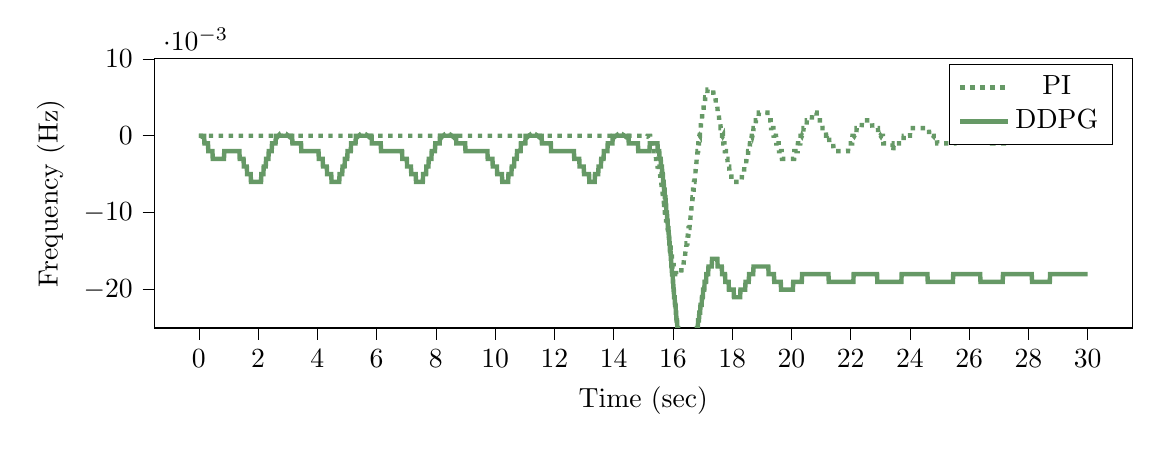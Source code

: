% This file was created by tikzplotlib v0.9.1.
\begin{tikzpicture}

\definecolor{color0}{rgb}{0.122,0.467,0.706}
\definecolor{color1}{rgb}{1,0.498,0.055}

\begin{axis}[
compat=newest,
tick align=outside,
tick pos=left,
x grid style={white!69.02!black},
xmin=-1.5, xmax=31.5,
xtick style={color=black},
y grid style={white!69.02!black},
ymin=-0.025, ymax=0.01,
ytick style={color=black},
%yticklabel style={
%        /pgf/number format/.cd,
%        	fixed,
%        	fixed zerofill,
%         	precision=3,
%        /tikz/.cd
%},
scaled y ticks=true,
scaled y ticks=base 10:3,
width=14cm,
height=5cm,
xlabel=Time (sec),
ylabel=Frequency (Hz)
%y label style={at={(-0.2,0.5)}}
]

\addplot [ultra thick, green!20!gray, dotted]
table {%
0 0
0.01 0
0.02 0
0.03 0
0.04 0
0.05 0
0.06 0
0.07 0
0.08 0
0.09 0
0.1 0
0.11 0
0.12 0
0.13 0
0.14 0
0.15 0
0.16 0
0.17 0
0.18 0
0.19 0
0.2 0
0.21 0
0.22 0
0.23 0
0.24 0
0.25 0
0.26 0
0.27 0
0.28 0
0.29 0
0.3 0
0.31 0
0.32 0
0.33 0
0.34 0
0.35 0
0.36 0
0.37 0
0.38 0
0.39 0
0.4 0
0.41 0
0.42 0
0.43 0
0.44 0
0.45 0
0.46 0
0.47 0
0.48 0
0.49 0
0.5 0
0.51 0
0.52 0
0.53 0
0.54 0
0.55 0
0.56 0
0.57 0
0.58 0
0.59 0
0.6 0
0.61 0
0.62 0
0.63 0
0.64 0
0.65 0
0.66 0
0.67 0
0.68 0
0.69 0
0.7 0
0.71 0
0.72 0
0.73 0
0.74 0
0.75 0
0.76 0
0.77 0
0.78 0
0.79 0
0.8 0
0.81 0
0.82 0
0.83 0
0.84 0
0.85 0
0.86 0
0.87 0
0.88 0
0.89 0
0.9 0
0.91 0
0.92 0
0.93 0
0.94 0
0.95 0
0.96 0
0.97 0
0.98 0
0.99 0
1 0
1.01 0
1.02 0
1.03 0
1.04 0
1.05 0
1.06 0
1.07 0
1.08 0
1.09 0
1.1 0
1.11 0
1.12 0
1.13 0
1.14 0
1.15 0
1.16 0
1.17 0
1.18 0
1.19 0
1.2 0
1.21 0
1.22 0
1.23 0
1.24 0
1.25 0
1.26 0
1.27 0
1.28 0
1.29 0
1.3 0
1.31 0
1.32 0
1.33 0
1.34 0
1.35 0
1.36 0
1.37 0
1.38 0
1.39 0
1.4 0
1.41 0
1.42 0
1.43 0
1.44 0
1.45 0
1.46 0
1.47 0
1.48 0
1.49 0
1.5 0
1.51 0
1.52 0
1.53 0
1.54 0
1.55 0
1.56 0
1.57 0
1.58 0
1.59 0
1.6 0
1.61 0
1.62 0
1.63 0
1.64 0
1.65 0
1.66 0
1.67 0
1.68 0
1.69 0
1.7 0
1.71 0
1.72 0
1.73 0
1.74 0
1.75 0
1.76 0
1.77 0
1.78 0
1.79 0
1.8 0
1.81 0
1.82 0
1.83 0
1.84 0
1.85 0
1.86 0
1.87 0
1.88 0
1.89 0
1.9 0
1.91 0
1.92 0
1.93 0
1.94 0
1.95 0
1.96 0
1.97 0
1.98 0
1.99 0
2 0
2.01 0
2.02 0
2.03 0
2.04 0
2.05 0
2.06 0
2.07 0
2.08 0
2.09 0
2.1 0
2.11 0
2.12 0
2.13 0
2.14 0
2.15 0
2.16 0
2.17 0
2.18 0
2.19 0
2.2 0
2.21 0
2.22 0
2.23 0
2.24 0
2.25 0
2.26 0
2.27 0
2.28 0
2.29 0
2.3 0
2.31 0
2.32 0
2.33 0
2.34 0
2.35 0
2.36 0
2.37 0
2.38 0
2.39 0
2.4 0
2.41 0
2.42 0
2.43 0
2.44 0
2.45 0
2.46 0
2.47 0
2.48 0
2.49 0
2.5 0
2.51 0
2.52 0
2.53 0
2.54 0
2.55 0
2.56 0
2.57 0
2.58 0
2.59 0
2.6 0
2.61 0
2.62 0
2.63 0
2.64 0
2.65 0
2.66 0
2.67 0
2.68 0
2.69 0
2.7 0
2.71 0
2.72 0
2.73 0
2.74 0
2.75 0
2.76 0
2.77 0
2.78 0
2.79 0
2.8 0
2.81 0
2.82 0
2.83 0
2.84 0
2.85 0
2.86 0
2.87 0
2.88 0
2.89 0
2.9 0
2.91 0
2.92 0
2.93 0
2.94 0
2.95 0
2.96 0
2.97 0
2.98 0
2.99 0
3.0 0
3.01 0
3.02 0
3.03 0
3.04 0
3.05 0
3.06 0
3.07 0
3.08 0
3.09 0
3.1 0
3.11 0
3.12 0
3.13 0
3.14 0
3.15 0
3.16 0
3.17 0
3.18 0
3.19 0
3.2 0
3.21 0
3.22 0
3.23 0
3.24 0
3.25 0
3.26 0
3.27 0
3.28 0
3.29 0
3.3 0
3.31 0
3.32 0
3.33 0
3.34 0
3.35 0
3.36 0
3.37 0
3.38 0
3.39 0
3.4 0
3.41 0
3.42 0
3.43 0
3.44 0
3.45 0
3.46 0
3.47 0
3.48 0
3.49 0
3.5 0
3.51 0
3.52 0
3.53 0
3.54 0
3.55 0
3.56 0
3.57 0
3.58 0
3.59 0
3.6 0
3.61 0
3.62 0
3.63 0
3.64 0
3.65 0
3.66 0
3.67 0
3.68 0
3.69 0
3.7 0
3.71 0
3.72 0
3.73 0
3.74 0
3.75 0
3.76 0
3.77 0
3.78 0
3.79 0
3.8 0
3.81 0
3.82 0
3.83 0
3.84 0
3.85 0
3.86 0
3.87 0
3.88 0
3.89 0
3.9 0
3.91 0
3.92 0
3.93 0
3.94 0
3.95 0
3.96 0
3.97 0
3.98 0
3.99 0
4.0 0
4.01 0
4.02 0
4.03 0
4.04 0
4.05 0
4.06 0
4.07 0
4.08 0
4.09 0
4.1 0
4.11 0
4.12 0
4.13 0
4.14 0
4.15 0
4.16 0
4.17 0
4.18 0
4.19 0
4.2 0
4.21 0
4.22 0
4.23 0
4.24 0
4.25 0
4.26 0
4.27 0
4.28 0
4.29 0
4.3 0
4.31 0
4.32 0
4.33 0
4.34 0
4.35 0
4.36 0
4.37 0
4.38 0
4.39 0
4.4 0
4.41 0
4.42 0
4.43 0
4.44 0
4.45 0
4.46 0
4.47 0
4.48 0
4.49 0
4.5 0
4.51 0
4.52 0
4.53 0
4.54 0
4.55 0
4.56 0
4.57 0
4.58 0
4.59 0
4.6 0
4.61 0
4.62 0
4.63 0
4.64 0
4.65 0
4.66 0
4.67 0
4.68 0
4.69 0
4.7 0
4.71 0
4.72 0
4.73 0
4.74 0
4.75 0
4.76 0
4.77 0
4.78 0
4.79 0
4.8 0
4.81 0
4.82 0
4.83 0
4.84 0
4.85 0
4.86 0
4.87 0
4.88 0
4.89 0
4.9 0
4.91 0
4.92 0
4.93 0
4.94 0
4.95 0
4.96 0
4.97 0
4.98 0
4.99 0
5.0 0
5.01 0
5.02 0
5.03 0
5.04 0
5.05 0
5.06 0
5.07 0
5.08 0
5.09 0
5.1 0
5.11 0
5.12 0
5.13 0
5.14 0
5.15 0
5.16 0
5.17 0
5.18 0
5.19 0
5.2 0
5.21 0
5.22 0
5.23 0
5.24 0
5.25 0
5.26 0
5.27 0
5.28 0
5.29 0
5.3 0
5.31 0
5.32 0
5.33 0
5.34 0
5.35 0
5.36 0
5.37 0
5.38 0
5.39 0
5.4 0
5.41 0
5.42 0
5.43 0
5.44 0
5.45 0
5.46 0
5.47 0
5.48 0
5.49 0
5.5 0
5.51 0
5.52 0
5.53 0
5.54 0
5.55 0
5.56 0
5.57 0
5.58 0
5.59 0
5.6 0
5.61 0
5.62 0
5.63 0
5.64 0
5.65 0
5.66 0
5.67 0
5.68 0
5.69 0
5.7 0
5.71 0
5.72 0
5.73 0
5.74 0
5.75 0
5.76 0
5.77 0
5.78 0
5.79 0
5.8 0
5.81 0
5.82 0
5.83 0
5.84 0
5.85 0
5.86 0
5.87 0
5.88 0
5.89 0
5.9 0
5.91 0
5.92 0
5.93 0
5.94 0
5.95 0
5.96 0
5.97 0
5.98 0
5.99 0
6.0 0
6.01 0
6.02 0
6.03 0
6.04 0
6.05 0
6.06 0
6.07 0
6.08 0
6.09 0
6.1 0
6.11 0
6.12 0
6.13 0
6.14 0
6.15 0
6.16 0
6.17 0
6.18 0
6.19 0
6.2 0
6.21 0
6.22 0
6.23 0
6.24 0
6.25 0
6.26 0
6.27 0
6.28 0
6.29 0
6.3 0
6.31 0
6.32 0
6.33 0
6.34 0
6.35 0
6.36 0
6.37 0
6.38 0
6.39 0
6.4 0
6.41 0
6.42 0
6.43 0
6.44 0
6.45 0
6.46 0
6.47 0
6.48 0
6.49 0
6.5 0
6.51 0
6.52 0
6.53 0
6.54 0
6.55 0
6.56 0
6.57 0
6.58 0
6.59 0
6.6 0
6.61 0
6.62 0
6.63 0
6.64 0
6.65 0
6.66 0
6.67 0
6.68 0
6.69 0
6.7 0
6.71 0
6.72 0
6.73 0
6.74 0
6.75 0
6.76 0
6.77 0
6.78 0
6.79 0
6.8 0
6.81 0
6.82 0
6.83 0
6.84 0
6.85 0
6.86 0
6.87 0
6.88 0
6.89 0
6.9 0
6.91 0
6.92 0
6.93 0
6.94 0
6.95 0
6.96 0
6.97 0
6.98 0
6.99 0
7.0 0
7.01 0
7.02 0
7.03 0
7.04 0
7.05 0
7.06 0
7.07 0
7.08 0
7.09 0
7.1 0
7.11 0
7.12 0
7.13 0
7.14 0
7.15 0
7.16 0
7.17 0
7.18 0
7.19 0
7.2 0
7.21 0
7.22 0
7.23 0
7.24 0
7.25 0
7.26 0
7.27 0
7.28 0
7.29 0
7.3 0
7.31 0
7.32 0
7.33 0
7.34 0
7.35 0
7.36 0
7.37 0
7.38 0
7.39 0
7.4 0
7.41 0
7.42 0
7.43 0
7.44 0
7.45 0
7.46 0
7.47 0
7.48 0
7.49 0
7.5 0
7.51 0
7.52 0
7.53 0
7.54 0
7.55 0
7.56 0
7.57 0
7.58 0
7.59 0
7.6 0
7.61 0
7.62 0
7.63 0
7.64 0
7.65 0
7.66 0
7.67 0
7.68 0
7.69 0
7.7 0
7.71 0
7.72 0
7.73 0
7.74 0
7.75 0
7.76 0
7.77 0
7.78 0
7.79 0
7.8 0
7.81 0
7.82 0
7.83 0
7.84 0
7.85 0
7.86 0
7.87 0
7.88 0
7.89 0
7.9 0
7.91 0
7.92 0
7.93 0
7.94 0
7.95 0
7.96 0
7.97 0
7.98 0
7.99 0
8.0 0
8.01 0
8.02 0
8.03 0
8.04 0
8.05 0
8.06 0
8.07 0
8.08 0
8.09 0
8.1 0
8.11 0
8.12 0
8.13 0
8.14 0
8.15 0
8.16 0
8.17 0
8.18 0
8.19 0
8.2 0
8.21 0
8.22 0
8.23 0
8.24 0
8.25 0
8.26 0
8.27 0
8.28 0
8.29 0
8.3 0
8.31 0
8.32 0
8.33 0
8.34 0
8.35 0
8.36 0
8.37 0
8.38 0
8.39 0
8.4 0
8.41 0
8.42 0
8.43 0
8.44 0
8.45 0
8.46 0
8.47 0
8.48 0
8.49 0
8.5 0
8.51 0
8.52 0
8.53 0
8.54 0
8.55 0
8.56 0
8.57 0
8.58 0
8.59 0
8.6 0
8.61 0
8.62 0
8.63 0
8.64 0
8.65 0
8.66 0
8.67 0
8.68 0
8.69 0
8.7 0
8.71 0
8.72 0
8.73 0
8.74 0
8.75 0
8.76 0
8.77 0
8.78 0
8.79 0
8.8 0
8.81 0
8.82 0
8.83 0
8.84 0
8.85 0
8.86 0
8.87 0
8.88 0
8.89 0
8.9 0
8.91 0
8.92 0
8.93 0
8.94 0
8.95 0
8.96 0
8.97 0
8.98 0
8.99 0
9.0 0
9.01 0
9.02 0
9.03 0
9.04 0
9.05 0
9.06 0
9.07 0
9.08 0
9.09 0
9.1 0
9.11 0
9.12 0
9.13 0
9.14 0
9.15 0
9.16 0
9.17 0
9.18 0
9.19 0
9.2 0
9.21 0
9.22 0
9.23 0
9.24 0
9.25 0
9.26 0
9.27 0
9.28 0
9.29 0
9.3 0
9.31 0
9.32 0
9.33 0
9.34 0
9.35 0
9.36 0
9.37 0
9.38 0
9.39 0
9.4 0
9.41 0
9.42 0
9.43 0
9.44 0
9.45 0
9.46 0
9.47 0
9.48 0
9.49 0
9.5 0
9.51 0
9.52 0
9.53 0
9.54 0
9.55 0
9.56 0
9.57 0
9.58 0
9.59 0
9.6 0
9.61 0
9.62 0
9.63 0
9.64 0
9.65 0
9.66 0
9.67 0
9.68 0
9.69 0
9.7 0
9.71 0
9.72 0
9.73 0
9.74 0
9.75 0
9.76 0
9.77 0
9.78 0
9.79 0
9.8 0
9.81 0
9.82 0
9.83 0
9.84 0
9.85 0
9.86 0
9.87 0
9.88 0
9.89 0
9.9 0
9.91 0
9.92 0
9.93 0
9.94 0
9.95 0
9.96 0
9.97 0
9.98 0
9.99 0
10.0 0
10.01 0
10.02 0
10.03 0
10.04 0
10.05 0
10.06 0
10.07 0
10.08 0
10.09 0
10.1 0
10.11 0
10.12 0
10.13 0
10.14 0
10.15 0
10.16 0
10.17 0
10.18 0
10.19 0
10.2 0
10.21 0
10.22 0
10.23 0
10.24 0
10.25 0
10.26 0
10.27 0
10.28 0
10.29 0
10.3 0
10.31 0
10.32 0
10.33 0
10.34 0
10.35 0
10.36 0
10.37 0
10.38 0
10.39 0
10.4 0
10.41 0
10.42 0
10.43 0
10.44 0
10.45 0
10.46 0
10.47 0
10.48 0
10.49 0
10.5 0
10.51 0
10.52 0
10.53 0
10.54 0
10.55 0
10.56 0
10.57 0
10.58 0
10.59 0
10.6 0
10.61 0
10.62 0
10.63 0
10.64 0
10.65 0
10.66 0
10.67 0
10.68 0
10.69 0
10.7 0
10.71 0
10.72 0
10.73 0
10.74 0
10.75 0
10.76 0
10.77 0
10.78 0
10.79 0
10.8 0
10.81 0
10.82 0
10.83 0
10.84 0
10.85 0
10.86 0
10.87 0
10.88 0
10.89 0
10.9 0
10.91 0
10.92 0
10.93 0
10.94 0
10.95 0
10.96 0
10.97 0
10.98 0
10.99 0
11.0 0
11.01 0
11.02 0
11.03 0
11.04 0
11.05 0
11.06 0
11.07 0
11.08 0
11.09 0
11.1 0
11.11 0
11.12 0
11.13 0
11.14 0
11.15 0
11.16 0
11.17 0
11.18 0
11.19 0
11.2 0
11.21 0
11.22 0
11.23 0
11.24 0
11.25 0
11.26 0
11.27 0
11.28 0
11.29 0
11.3 0
11.31 0
11.32 0
11.33 0
11.34 0
11.35 0
11.36 0
11.37 0
11.38 0
11.39 0
11.4 0
11.41 0
11.42 0
11.43 0
11.44 0
11.45 0
11.46 0
11.47 0
11.48 0
11.49 0
11.5 0
11.51 0
11.52 0
11.53 0
11.54 0
11.55 0
11.56 0
11.57 0
11.58 0
11.59 0
11.6 0
11.61 0
11.62 0
11.63 0
11.64 0
11.65 0
11.66 0
11.67 0
11.68 0
11.69 0
11.7 0
11.71 0
11.72 0
11.73 0
11.74 0
11.75 0
11.76 0
11.77 0
11.78 0
11.79 0
11.8 0
11.81 0
11.82 0
11.83 0
11.84 0
11.85 0
11.86 0
11.87 0
11.88 0
11.89 0
11.9 0
11.91 0
11.92 0
11.93 0
11.94 0
11.95 0
11.96 0
11.97 0
11.98 0
11.99 0
12.0 0
12.01 0
12.02 0
12.03 0
12.04 0
12.05 0
12.06 0
12.07 0
12.08 0
12.09 0
12.1 0
12.11 0
12.12 0
12.13 0
12.14 0
12.15 0
12.16 0
12.17 0
12.18 0
12.19 0
12.2 0
12.21 0
12.22 0
12.23 0
12.24 0
12.25 0
12.26 0
12.27 0
12.28 0
12.29 0
12.3 0
12.31 0
12.32 0
12.33 0
12.34 0
12.35 0
12.36 0
12.37 0
12.38 0
12.39 0
12.4 0
12.41 0
12.42 0
12.43 0
12.44 0
12.45 0
12.46 0
12.47 0
12.48 0
12.49 0
12.5 0
12.51 0
12.52 0
12.53 0
12.54 0
12.55 0
12.56 0
12.57 0
12.58 0
12.59 0
12.6 0
12.61 0
12.62 0
12.63 0
12.64 0
12.65 0
12.66 0
12.67 0
12.68 0
12.69 0
12.7 0
12.71 0
12.72 0
12.73 0
12.74 0
12.75 0
12.76 0
12.77 0
12.78 0
12.79 0
12.8 0
12.81 0
12.82 0
12.83 0
12.84 0
12.85 0
12.86 0
12.87 0
12.88 0
12.89 0
12.9 0
12.91 0
12.92 0
12.93 0
12.94 0
12.95 0
12.96 0
12.97 0
12.98 0
12.99 0
13.0 0
13.01 0
13.02 0
13.03 0
13.04 0
13.05 0
13.06 0
13.07 0
13.08 0
13.09 0
13.1 0
13.11 0
13.12 0
13.13 0
13.14 0
13.15 0
13.16 0
13.17 0
13.18 0
13.19 0
13.2 0
13.21 0
13.22 0
13.23 0
13.24 0
13.25 0
13.26 0
13.27 0
13.28 0
13.29 0
13.3 0
13.31 0
13.32 0
13.33 0
13.34 0
13.35 0
13.36 0
13.37 0
13.38 0
13.39 0
13.4 0
13.41 0
13.42 0
13.43 0
13.44 0
13.45 0
13.46 0
13.47 0
13.48 0
13.49 0
13.5 0
13.51 0
13.52 0
13.53 0
13.54 0
13.55 0
13.56 0
13.57 0
13.58 0
13.59 0
13.6 0
13.61 0
13.62 0
13.63 0
13.64 0
13.65 0
13.66 0
13.67 0
13.68 0
13.69 0
13.7 0
13.71 0
13.72 0
13.73 0
13.74 0
13.75 0
13.76 0
13.77 0
13.78 0
13.79 0
13.8 0
13.81 0
13.82 0
13.83 0
13.84 0
13.85 0
13.86 0
13.87 0
13.88 0
13.89 0
13.9 0
13.91 0
13.92 0
13.93 0
13.94 0
13.95 0
13.96 0
13.97 0
13.98 0
13.99 0
14.0 0
14.01 0
14.02 0
14.03 0
14.04 0
14.05 0
14.06 0
14.07 0
14.08 0
14.09 0
14.1 0
14.11 0
14.12 0
14.13 0
14.14 0
14.15 0
14.16 0
14.17 0
14.18 0
14.19 0
14.2 0
14.21 0
14.22 0
14.23 0
14.24 0
14.25 0
14.26 0
14.27 0
14.28 0
14.29 0
14.3 0
14.31 0
14.32 0
14.33 0
14.34 0
14.35 0
14.36 0
14.37 0
14.38 0
14.39 0
14.4 0
14.41 0
14.42 0
14.43 0
14.44 0
14.45 0
14.46 0
14.47 0
14.48 0
14.49 0
14.5 0
14.51 0
14.52 0
14.53 0
14.54 0
14.55 0
14.56 0
14.57 0
14.58 0
14.59 0
14.6 0
14.61 0
14.62 0
14.63 0
14.64 0
14.65 0
14.66 0
14.67 0
14.68 0
14.69 0
14.7 0
14.71 0
14.72 0
14.73 0
14.74 0
14.75 0
14.76 0
14.77 0
14.78 0
14.79 0
14.8 0
14.81 0
14.82 0
14.83 0
14.84 0
14.85 0
14.86 0
14.87 0
14.88 0
14.89 0
14.9 0
14.91 0
14.92 0
14.93 0
14.94 0
14.95 0
14.96 0
14.97 0
14.98 0
14.99 0
15.0 0
15.01 -3.769e-08
15.02 -3.035e-07
15.03 -1.022e-06
15.04 -2.417e-06
15.05 -4.713e-06
15.06 -8.134e-06
15.07 -1.29e-05
15.08 -1.923e-05
15.09 -2.735e-05
15.1 -3.747e-05
15.11 -4.979e-05
15.12 -6.454e-05
15.13 -8.192e-05
15.14 -0.0
15.15 -0.0
15.16 -0.0
15.17 -0.0
15.18 -0.0
15.19 -0.0
15.2 -0.0
15.21 -0.0
15.22 -0.0
15.23 -0.0
15.24 -0.001
15.25 -0.001
15.26 -0.001
15.27 -0.001
15.28 -0.001
15.29 -0.001
15.3 -0.001
15.31 -0.001
15.32 -0.001
15.33 -0.001
15.34 -0.001
15.35 -0.001
15.36 -0.002
15.37 -0.002
15.38 -0.002
15.39 -0.002
15.4 -0.002
15.41 -0.002
15.42 -0.002
15.43 -0.003
15.44 -0.003
15.45 -0.003
15.46 -0.003
15.47 -0.003
15.48 -0.004
15.49 -0.004
15.5 -0.004
15.51 -0.004
15.52 -0.004
15.53 -0.005
15.54 -0.005
15.55 -0.005
15.56 -0.005
15.57 -0.005
15.58 -0.006
15.59 -0.006
15.6 -0.006
15.61 -0.006
15.62 -0.007
15.63 -0.007
15.64 -0.007
15.65 -0.007
15.66 -0.008
15.67 -0.008
15.68 -0.008
15.69 -0.008
15.7 -0.009
15.71 -0.009
15.72 -0.009
15.73 -0.01
15.74 -0.01
15.75 -0.01
15.76 -0.01
15.77 -0.011
15.78 -0.011
15.79 -0.011
15.8 -0.011
15.81 -0.012
15.82 -0.012
15.83 -0.012
15.84 -0.013
15.85 -0.013
15.86 -0.013
15.87 -0.013
15.88 -0.014
15.89 -0.014
15.9 -0.014
15.91 -0.014
15.92 -0.014
15.93 -0.015
15.94 -0.015
15.95 -0.015
15.96 -0.015
15.97 -0.016
15.98 -0.016
15.99 -0.016
16.0 -0.016
16.01 -0.016
16.02 -0.016
16.03 -0.017
16.04 -0.017
16.05 -0.017
16.06 -0.017
16.07 -0.017
16.08 -0.017
16.09 -0.017
16.1 -0.017
16.11 -0.018
16.12 -0.018
16.13 -0.018
16.14 -0.018
16.15 -0.018
16.16 -0.018
16.17 -0.018
16.18 -0.018
16.19 -0.018
16.2 -0.018
16.21 -0.018
16.22 -0.018
16.23 -0.018
16.24 -0.018
16.25 -0.018
16.26 -0.018
16.27 -0.018
16.28 -0.018
16.29 -0.017
16.3 -0.017
16.31 -0.017
16.32 -0.017
16.33 -0.017
16.34 -0.017
16.35 -0.017
16.36 -0.017
16.37 -0.016
16.38 -0.016
16.39 -0.016
16.4 -0.016
16.41 -0.016
16.42 -0.015
16.43 -0.015
16.44 -0.015
16.45 -0.015
16.46 -0.014
16.47 -0.014
16.48 -0.014
16.49 -0.014
16.5 -0.013
16.51 -0.013
16.52 -0.013
16.53 -0.012
16.54 -0.012
16.55 -0.012
16.56 -0.012
16.57 -0.011
16.58 -0.011
16.59 -0.011
16.6 -0.01
16.61 -0.01
16.62 -0.01
16.63 -0.009
16.64 -0.009
16.65 -0.009
16.66 -0.008
16.67 -0.008
16.68 -0.007
16.69 -0.007
16.7 -0.007
16.71 -0.006
16.72 -0.006
16.73 -0.006
16.74 -0.005
16.75 -0.005
16.76 -0.005
16.77 -0.004
16.78 -0.004
16.79 -0.004
16.8 -0.003
16.81 -0.003
16.82 -0.003
16.83 -0.002
16.84 -0.002
16.85 -0.002
16.86 -0.001
16.87 -0.001
16.88 -0.001
16.89 -0.0
16.9 5.663e-05
16.91 0.0
16.92 0.001
16.93 0.001
16.94 0.001
16.95 0.002
16.96 0.002
16.97 0.002
16.98 0.002
16.99 0.003
17.0 0.003
17.01 0.003
17.02 0.003
17.03 0.003
17.04 0.004
17.05 0.004
17.06 0.004
17.07 0.004
17.08 0.004
17.09 0.005
17.1 0.005
17.11 0.005
17.12 0.005
17.13 0.005
17.14 0.005
17.15 0.005
17.16 0.005
17.17 0.006
17.18 0.006
17.19 0.006
17.2 0.006
17.21 0.006
17.22 0.006
17.23 0.006
17.24 0.006
17.25 0.006
17.26 0.006
17.27 0.006
17.28 0.006
17.29 0.006
17.3 0.006
17.31 0.006
17.32 0.006
17.33 0.006
17.34 0.006
17.35 0.006
17.36 0.006
17.37 0.005
17.38 0.005
17.39 0.005
17.4 0.005
17.41 0.005
17.42 0.005
17.43 0.005
17.44 0.005
17.45 0.004
17.46 0.004
17.47 0.004
17.48 0.004
17.49 0.004
17.5 0.004
17.51 0.003
17.52 0.003
17.53 0.003
17.54 0.003
17.55 0.003
17.56 0.002
17.57 0.002
17.58 0.002
17.59 0.002
17.6 0.002
17.61 0.001
17.62 0.001
17.63 0.001
17.64 0.001
17.65 0.001
17.66 0.0
17.67 0.0
17.68 -7.181e-05
17.69 -0.0
17.7 -0.001
17.71 -0.001
17.72 -0.001
17.73 -0.001
17.74 -0.001
17.75 -0.002
17.76 -0.002
17.77 -0.002
17.78 -0.002
17.79 -0.002
17.8 -0.003
17.81 -0.003
17.82 -0.003
17.83 -0.003
17.84 -0.003
17.85 -0.004
17.86 -0.004
17.87 -0.004
17.88 -0.004
17.89 -0.004
17.9 -0.004
17.91 -0.005
17.92 -0.005
17.93 -0.005
17.94 -0.005
17.95 -0.005
17.96 -0.005
17.97 -0.005
17.98 -0.006
17.99 -0.006
18 -0.006
18.01 -0.006
18.02 -0.006
18.03 -0.006
18.04 -0.006
18.05 -0.006
18.06 -0.006
18.07 -0.006
18.08 -0.006
18.09 -0.006
18.1 -0.006
18.11 -0.006
18.12 -0.006
18.13 -0.006
18.14 -0.006
18.15 -0.006
18.16 -0.006
18.17 -0.006
18.18 -0.006
18.19 -0.006
18.2 -0.006
18.21 -0.006
18.22 -0.006
18.23 -0.006
18.24 -0.006
18.25 -0.006
18.26 -0.006
18.27 -0.006
18.28 -0.006
18.29 -0.006
18.3 -0.006
18.31 -0.006
18.32 -0.006
18.33 -0.005
18.34 -0.005
18.35 -0.005
18.36 -0.005
18.37 -0.005
18.38 -0.005
18.39 -0.005
18.4 -0.005
18.41 -0.004
18.42 -0.004
18.43 -0.004
18.44 -0.004
18.45 -0.004
18.46 -0.004
18.47 -0.004
18.48 -0.003
18.49 -0.003
18.5 -0.003
18.51 -0.003
18.52 -0.003
18.53 -0.003
18.54 -0.002
18.55 -0.002
18.56 -0.002
18.57 -0.002
18.58 -0.002
18.59 -0.002
18.6 -0.001
18.61 -0.001
18.62 -0.001
18.63 -0.001
18.64 -0.001
18.65 -0.001
18.66 -0.0
18.67 -0.0
18.68 -9.871e-05
18.69 5.541e-05
18.7 0.0
18.71 0.0
18.72 0.001
18.73 0.001
18.74 0.001
18.75 0.001
18.76 0.001
18.77 0.001
18.78 0.001
18.79 0.001
18.8 0.002
18.81 0.002
18.82 0.002
18.83 0.002
18.84 0.002
18.85 0.002
18.86 0.002
18.87 0.002
18.88 0.002
18.89 0.002
18.9 0.003
18.91 0.003
18.92 0.003
18.93 0.003
18.94 0.003
18.95 0.003
18.96 0.003
18.97 0.003
18.98 0.003
18.99 0.003
19.0 0.003
19.01 0.003
19.02 0.003
19.03 0.003
19.04 0.003
19.05 0.003
19.06 0.003
19.07 0.003
19.08 0.003
19.09 0.003
19.1 0.003
19.11 0.003
19.12 0.003
19.13 0.003
19.14 0.003
19.15 0.003
19.16 0.003
19.17 0.003
19.18 0.003
19.19 0.003
19.2 0.002
19.21 0.002
19.22 0.002
19.23 0.002
19.24 0.002
19.25 0.002
19.26 0.002
19.27 0.002
19.28 0.002
19.29 0.002
19.3 0.002
19.31 0.001
19.32 0.001
19.33 0.001
19.34 0.001
19.35 0.001
19.36 0.001
19.37 0.001
19.38 0.001
19.39 0.001
19.4 0.0
19.41 0.0
19.42 0.0
19.43 0.0
19.44 8.296e-06
19.45 -0.0
19.46 -0.0
19.47 -0.0
19.48 -0.0
19.49 -0.001
19.5 -0.001
19.51 -0.001
19.52 -0.001
19.53 -0.001
19.54 -0.001
19.55 -0.001
19.56 -0.001
19.57 -0.001
19.58 -0.002
19.59 -0.002
19.6 -0.002
19.61 -0.002
19.62 -0.002
19.63 -0.002
19.64 -0.002
19.65 -0.002
19.66 -0.002
19.67 -0.002
19.68 -0.003
19.69 -0.003
19.7 -0.003
19.71 -0.003
19.72 -0.003
19.73 -0.003
19.74 -0.003
19.75 -0.003
19.76 -0.003
19.77 -0.003
19.78 -0.003
19.79 -0.003
19.8 -0.003
19.81 -0.003
19.82 -0.003
19.83 -0.003
19.84 -0.003
19.85 -0.003
19.86 -0.003
19.87 -0.003
19.88 -0.003
19.89 -0.003
19.9 -0.003
19.91 -0.003
19.92 -0.003
19.93 -0.003
19.94 -0.003
19.95 -0.003
19.96 -0.003
19.97 -0.003
19.98 -0.003
19.99 -0.003
20.0 -0.003
20.01 -0.003
20.02 -0.003
20.03 -0.003
20.04 -0.003
20.05 -0.003
20.06 -0.003
20.07 -0.003
20.08 -0.003
20.09 -0.003
20.1 -0.002
20.11 -0.002
20.12 -0.002
20.13 -0.002
20.14 -0.002
20.15 -0.002
20.16 -0.002
20.17 -0.002
20.18 -0.002
20.19 -0.002
20.2 -0.002
20.21 -0.002
20.22 -0.001
20.23 -0.001
20.24 -0.001
20.25 -0.001
20.26 -0.001
20.27 -0.001
20.28 -0.001
20.29 -0.001
20.3 -0.001
20.31 -0.0
20.32 -0.0
20.33 -0.0
20.34 -0.0
20.35 -5.32e-05
20.36 5.146e-05
20.37 0.0
20.38 0.0
20.39 0.0
20.4 0.0
20.41 0.001
20.42 0.001
20.43 0.001
20.44 0.001
20.45 0.001
20.46 0.001
20.47 0.001
20.48 0.001
20.49 0.001
20.5 0.001
20.51 0.001
20.52 0.002
20.53 0.002
20.54 0.002
20.55 0.002
20.56 0.002
20.57 0.002
20.58 0.002
20.59 0.002
20.6 0.002
20.61 0.002
20.62 0.002
20.63 0.002
20.64 0.002
20.65 0.002
20.66 0.002
20.67 0.002
20.68 0.002
20.69 0.002
20.7 0.003
20.71 0.003
20.72 0.003
20.73 0.003
20.74 0.003
20.75 0.003
20.76 0.003
20.77 0.003
20.78 0.003
20.79 0.003
20.8 0.003
20.81 0.003
20.82 0.003
20.83 0.003
20.84 0.003
20.85 0.003
20.86 0.002
20.87 0.002
20.88 0.002
20.89 0.002
20.9 0.002
20.91 0.002
20.92 0.002
20.93 0.002
20.94 0.002
20.95 0.002
20.96 0.002
20.97 0.002
20.98 0.002
20.99 0.002
21.0 0.002
21.01 0.002
21.02 0.002
21.03 0.002
21.04 0.002
21.05 0.001
21.06 0.001
21.07 0.001
21.08 0.001
21.09 0.001
21.1 0.001
21.11 0.001
21.12 0.001
21.13 0.001
21.14 0.001
21.15 0.001
21.16 0.001
21.17 0.0
21.18 0.0
21.19 0.0
21.2 0.0
21.21 9.389e-05
21.22 6.079e-06
21.23 -8.148e-05
21.24 -0.0
21.25 -0.0
21.26 -0.0
21.27 -0.0
21.28 -0.001
21.29 -0.001
21.3 -0.001
21.31 -0.001
21.32 -0.001
21.33 -0.001
21.34 -0.001
21.35 -0.001
21.36 -0.001
21.37 -0.001
21.38 -0.001
21.39 -0.001
21.4 -0.001
21.41 -0.001
21.42 -0.002
21.43 -0.002
21.44 -0.002
21.45 -0.002
21.46 -0.002
21.47 -0.002
21.48 -0.002
21.49 -0.002
21.5 -0.002
21.51 -0.002
21.52 -0.002
21.53 -0.002
21.54 -0.002
21.55 -0.002
21.56 -0.002
21.57 -0.002
21.58 -0.002
21.59 -0.002
21.6 -0.002
21.61 -0.002
21.62 -0.002
21.63 -0.002
21.64 -0.002
21.65 -0.002
21.66 -0.002
21.67 -0.002
21.68 -0.002
21.69 -0.002
21.7 -0.002
21.71 -0.002
21.72 -0.002
21.73 -0.002
21.74 -0.002
21.75 -0.002
21.76 -0.002
21.77 -0.002
21.78 -0.002
21.79 -0.002
21.8 -0.002
21.81 -0.002
21.82 -0.002
21.83 -0.002
21.84 -0.002
21.85 -0.002
21.86 -0.002
21.87 -0.002
21.88 -0.002
21.89 -0.002
21.9 -0.002
21.91 -0.002
21.92 -0.001
21.93 -0.001
21.94 -0.001
21.95 -0.001
21.96 -0.001
21.97 -0.001
21.98 -0.001
21.99 -0.001
22.0 -0.001
22.01 -0.001
22.02 -0.001
22.03 -0.001
22.04 -0.001
22.05 -0.001
22.06 -0.0
22.07 -0.0
22.08 -0.0
22.09 -0.0
22.1 -0.0
22.11 -0.0
22.12 -4.991e-05
22.13 2.285e-05
22.14 9.521e-05
22.15 0.0
22.16 0.0
22.17 0.0
22.18 0.0
22.19 0.0
22.2 0.001
22.21 0.001
22.22 0.001
22.23 0.001
22.24 0.001
22.25 0.001
22.26 0.001
22.27 0.001
22.28 0.001
22.29 0.001
22.3 0.001
22.31 0.001
22.32 0.001
22.33 0.001
22.34 0.001
22.35 0.001
22.36 0.001
22.37 0.001
22.38 0.002
22.39 0.002
22.4 0.002
22.41 0.002
22.42 0.002
22.43 0.002
22.44 0.002
22.45 0.002
22.46 0.002
22.47 0.002
22.48 0.002
22.49 0.002
22.5 0.002
22.51 0.002
22.52 0.002
22.53 0.002
22.54 0.002
22.55 0.002
22.56 0.002
22.57 0.002
22.58 0.002
22.59 0.002
22.6 0.002
22.61 0.002
22.62 0.002
22.63 0.002
22.64 0.002
22.65 0.002
22.66 0.002
22.67 0.002
22.68 0.002
22.69 0.002
22.7 0.002
22.71 0.002
22.72 0.002
22.73 0.001
22.74 0.001
22.75 0.001
22.76 0.001
22.77 0.001
22.78 0.001
22.79 0.001
22.8 0.001
22.81 0.001
22.82 0.001
22.83 0.001
22.84 0.001
22.85 0.001
22.86 0.001
22.87 0.001
22.88 0.001
22.89 0.001
22.9 0.001
22.91 0.001
22.92 0.001
22.93 0.0
22.94 0.0
22.95 0.0
22.96 0.0
22.97 0.0
22.98 0.0
22.99 0.0
23.0 4.517e-05
23.01 -1.366e-05
23.02 -7.222e-05
23.03 -0.0
23.04 -0.0
23.05 -0.0
23.06 -0.0
23.07 -0.0
23.08 -0.0
23.09 -0.0
23.1 -0.001
23.11 -0.001
23.12 -0.001
23.13 -0.001
23.14 -0.001
23.15 -0.001
23.16 -0.001
23.17 -0.001
23.18 -0.001
23.19 -0.001
23.2 -0.001
23.21 -0.001
23.22 -0.001
23.23 -0.001
23.24 -0.001
23.25 -0.001
23.26 -0.001
23.27 -0.001
23.28 -0.001
23.29 -0.001
23.3 -0.001
23.31 -0.001
23.32 -0.001
23.33 -0.001
23.34 -0.001
23.35 -0.001
23.36 -0.001
23.37 -0.001
23.38 -0.001
23.39 -0.001
23.4 -0.001
23.41 -0.001
23.42 -0.002
23.43 -0.002
23.44 -0.002
23.45 -0.001
23.46 -0.001
23.47 -0.001
23.48 -0.001
23.49 -0.001
23.5 -0.001
23.51 -0.001
23.52 -0.001
23.53 -0.001
23.54 -0.001
23.55 -0.001
23.56 -0.001
23.57 -0.001
23.58 -0.001
23.59 -0.001
23.6 -0.001
23.61 -0.001
23.62 -0.001
23.63 -0.001
23.64 -0.001
23.65 -0.001
23.66 -0.001
23.67 -0.001
23.68 -0.001
23.69 -0.001
23.7 -0.001
23.71 -0.001
23.72 -0.001
23.73 -0.001
23.74 -0.001
23.75 -0.001
23.76 -0.001
23.77 -0.001
23.78 -0.001
23.79 -0.0
23.8 -0.0
23.81 -0.0
23.82 -0.0
23.83 -0.0
23.84 -0.0
23.85 -0.0
23.86 -0.0
23.87 -0.0
23.88 -6.815e-05
23.89 -2.013e-05
23.9 2.768e-05
23.91 7.524e-05
23.92 0.0
23.93 0.0
23.94 0.0
23.95 0.0
23.96 0.0
23.97 0.0
23.98 0.0
23.99 0.0
24.0 0.0
24.01 0.001
24.02 0.001
24.03 0.001
24.04 0.001
24.05 0.001
24.06 0.001
24.07 0.001
24.08 0.001
24.09 0.001
24.1 0.001
24.11 0.001
24.12 0.001
24.13 0.001
24.14 0.001
24.15 0.001
24.16 0.001
24.17 0.001
24.18 0.001
24.19 0.001
24.2 0.001
24.21 0.001
24.22 0.001
24.23 0.001
24.24 0.001
24.25 0.001
24.26 0.001
24.27 0.001
24.28 0.001
24.29 0.001
24.3 0.001
24.31 0.001
24.32 0.001
24.33 0.001
24.34 0.001
24.35 0.001
24.36 0.001
24.37 0.001
24.38 0.001
24.39 0.001
24.4 0.001
24.41 0.001
24.42 0.001
24.43 0.001
24.44 0.001
24.45 0.001
24.46 0.001
24.47 0.001
24.48 0.001
24.49 0.001
24.5 0.001
24.51 0.001
24.52 0.001
24.53 0.001
24.54 0.001
24.55 0.001
24.56 0.001
24.57 0.001
24.58 0.001
24.59 0.001
24.6 0.001
24.61 0.001
24.62 0.001
24.63 0.001
24.64 0.001
24.65 0.0
24.66 0.0
24.67 0.0
24.68 0.0
24.69 0.0
24.7 0.0
24.71 0.0
24.72 0.0
24.73 0.0
24.74 0.0
24.75 9.871e-05
24.76 5.941e-05
24.77 2.02e-05
24.78 -1.886e-05
24.79 -5.773e-05
24.8 -9.635e-05
24.81 -0.0
24.82 -0.0
24.83 -0.0
24.84 -0.0
24.85 -0.0
24.86 -0.0
24.87 -0.0
24.88 -0.0
24.89 -0.0
24.9 -0.0
24.91 -0.0
24.92 -0.001
24.93 -0.001
24.94 -0.001
24.95 -0.001
24.96 -0.001
24.97 -0.001
24.98 -0.001
24.99 -0.001
25.0 -0.001
25.01 -0.001
25.02 -0.001
25.03 -0.001
25.04 -0.001
25.05 -0.001
25.06 -0.001
25.07 -0.001
25.08 -0.001
25.09 -0.001
25.1 -0.001
25.11 -0.001
25.12 -0.001
25.13 -0.001
25.14 -0.001
25.15 -0.001
25.16 -0.001
25.17 -0.001
25.18 -0.001
25.19 -0.001
25.2 -0.001
25.21 -0.001
25.22 -0.001
25.23 -0.001
25.24 -0.001
25.25 -0.001
25.26 -0.001
25.27 -0.001
25.28 -0.001
25.29 -0.001
25.3 -0.001
25.31 -0.001
25.32 -0.001
25.33 -0.001
25.34 -0.001
25.35 -0.001
25.36 -0.001
25.37 -0.001
25.38 -0.001
25.39 -0.001
25.4 -0.001
25.41 -0.001
25.42 -0.001
25.43 -0.001
25.44 -0.001
25.45 -0.001
25.46 -0.001
25.47 -0.001
25.48 -0.001
25.49 -0.001
25.5 -0.001
25.51 -0.0
25.52 -0.0
25.53 -0.0
25.54 -0.0
25.55 -0.0
25.56 -0.0
25.57 -0.0
25.58 -0.0
25.59 -0.0
25.6 -0.0
25.61 -0.0
25.62 -0.0
25.63 -9.715e-05
25.64 -6.49e-05
25.65 -3.272e-05
25.66 -6.448e-07
25.67 3.129e-05
25.68 6.303e-05
25.69 9.456e-05
25.7 0.0
25.71 0.0
25.72 0.0
25.73 0.0
25.74 0.0
25.75 0.0
25.76 0.0
25.77 0.0
25.78 0.0
25.79 0.0
25.8 0.0
25.81 0.0
25.82 0.0
25.83 0.0
25.84 0.001
25.85 0.001
25.86 0.001
25.87 0.001
25.88 0.001
25.89 0.001
25.9 0.001
25.91 0.001
25.92 0.001
25.93 0.001
25.94 0.001
25.95 0.001
25.96 0.001
25.97 0.001
25.98 0.001
25.99 0.001
26.0 0.001
26.01 0.001
26.02 0.001
26.03 0.001
26.04 0.001
26.05 0.001
26.06 0.001
26.07 0.001
26.08 0.001
26.09 0.001
26.1 0.001
26.11 0.001
26.12 0.001
26.13 0.001
26.14 0.001
26.15 0.001
26.16 0.001
26.17 0.001
26.18 0.001
26.19 0.001
26.2 0.001
26.21 0.001
26.22 0.001
26.23 0.001
26.24 0.001
26.25 0.001
26.26 0.001
26.27 0.001
26.28 0.001
26.29 0.001
26.3 0.001
26.31 0.001
26.32 0.001
26.33 0.001
26.34 0.001
26.35 0.0
26.36 0.0
26.37 0.0
26.38 0.0
26.39 0.0
26.4 0.0
26.41 0.0
26.42 0.0
26.43 0.0
26.44 0.0
26.45 0.0
26.46 0.0
26.47 0.0
26.48 0.0
26.49 0.0
26.5 0.0
26.51 9.096e-05
26.52 6.458e-05
26.53 3.823e-05
26.54 1.195e-05
26.55 -1.423e-05
26.56 -4.027e-05
26.57 -6.614e-05
26.58 -9.181e-05
26.59 -0.0
26.6 -0.0
26.61 -0.0
26.62 -0.0
26.63 -0.0
26.64 -0.0
26.65 -0.0
26.66 -0.0
26.67 -0.0
26.68 -0.0
26.69 -0.0
26.7 -0.0
26.71 -0.0
26.72 -0.0
26.73 -0.0
26.74 -0.0
26.75 -0.0
26.76 -0.0
26.77 -0.001
26.78 -0.001
26.79 -0.001
26.8 -0.001
26.81 -0.001
26.82 -0.001
26.83 -0.001
26.84 -0.001
26.85 -0.001
26.86 -0.001
26.87 -0.001
26.88 -0.001
26.89 -0.001
26.9 -0.001
26.91 -0.001
26.92 -0.001
26.93 -0.001
26.94 -0.001
26.95 -0.001
26.96 -0.001
26.97 -0.001
26.98 -0.001
26.99 -0.001
27.0 -0.001
27.01 -0.001
27.02 -0.001
27.03 -0.001
27.04 -0.001
27.05 -0.001
27.06 -0.001
27.07 -0.001
27.08 -0.001
27.09 -0.001
27.1 -0.001
27.11 -0.001
27.12 -0.001
27.13 -0.001
27.14 -0.001
27.15 -0.001
27.16 -0.001
27.17 -0.001
27.18 -0.0
27.19 -0.0
27.2 -0.0
27.21 -0.0
27.22 -0.0
27.23 -0.0
27.24 -0.0
27.25 -0.0
27.26 -0.0
27.27 -0.0
27.28 -0.0
27.29 -0.0
27.3 -0.0
27.31 -0.0
27.32 -0.0
27.33 -0.0
27.34 -0.0
27.35 -0.0
27.36 -0.0
27.37 -0.0
27.38 -0.0
27.39 -8.543e-05
27.4 -6.386e-05
27.41 -4.231e-05
27.42 -2.081e-05
27.43 6.242e-07
27.44 2.196e-05
27.45 4.317e-05
27.46 6.422e-05
27.47 8.51e-05
27.48 0.0
27.49 0.0
27.5 0.0
27.51 0.0
27.52 0.0
27.53 0.0
27.54 0.0
27.55 0.0
27.56 0.0
27.57 0.0
27.58 0.0
27.59 0.0
27.6 0.0
27.61 0.0
27.62 0.0
27.63 0.0
27.64 0.0
27.65 0.0
27.66 0.0
27.67 0.0
27.68 0.0
27.69 0.0
27.7 0.0
27.71 0.0
27.72 0.0
27.73 0.0
27.74 0.001
27.75 0.001
27.76 0.001
27.77 0.001
27.78 0.001
27.79 0.001
27.8 0.001
27.81 0.001
27.82 0.001
27.83 0.001
27.84 0.001
27.85 0.001
27.86 0.001
27.87 0.001
27.88 0.001
27.89 0.001
27.9 0.001
27.91 0.001
27.92 0.001
27.93 0.001
27.94 0.001
27.95 0.001
27.96 0.001
27.97 0.001
27.98 0.0
27.99 0.0
28.0 0.0
28.01 0.0
28.02 0.0
28.03 0.0
28.04 0.0
28.05 0.0
28.06 0.0
28.07 0.0
28.08 0.0
28.09 0.0
28.1 0.0
28.11 0.0
28.12 0.0
28.13 0.0
28.14 0.0
28.15 0.0
28.16 0.0
28.17 0.0
28.18 0.0
28.19 0.0
28.2 0.0
28.21 0.0
28.22 0.0
28.23 0.0
28.24 0.0
28.25 0.0
28.26 9.516e-05
28.27 7.758e-05
28.28 5.998e-05
28.29 4.239e-05
28.3 2.482e-05
28.31 7.304e-06
28.32 -1.014e-05
28.33 -2.75e-05
28.34 -4.474e-05
28.35 -6.184e-05
28.36 -7.879e-05
28.37 -9.557e-05
28.38 -0.0
28.39 -0.0
28.4 -0.0
28.41 -0.0
28.42 -0.0
28.43 -0.0
28.44 -0.0
28.45 -0.0
28.46 -0.0
28.47 -0.0
28.48 -0.0
28.49 -0.0
28.5 -0.0
28.51 -0.0
28.52 -0.0
28.53 -0.0
28.54 -0.0
28.55 -0.0
28.56 -0.0
28.57 -0.0
28.58 -0.0
28.59 -0.0
28.6 -0.0
28.61 -0.0
28.62 -0.0
28.63 -0.0
28.64 -0.0
28.65 -0.0
28.66 -0.0
28.67 -0.0
28.68 -0.0
28.69 -0.0
28.7 -0.0
28.71 -0.0
28.72 -0.0
28.73 -0.0
28.74 -0.0
28.75 -0.0
28.76 -0.0
28.77 -0.0
28.78 -0.0
28.79 -0.0
28.8 -0.0
28.81 -0.0
28.82 -0.0
28.83 -0.0
28.84 -0.0
28.85 -0.0
28.86 -0.0
28.87 -0.0
28.88 -0.0
28.89 -0.0
28.9 -0.0
28.91 -0.0
28.92 -0.0
28.93 -0.0
28.94 -0.0
28.95 -0.0
28.96 -0.0
28.97 -0.0
28.98 -0.0
28.99 -0.0
29.0 -0.0
29.01 -0.0
29.02 -0.0
29.03 -0.0
29.04 -0.0
29.05 -0.0
29.06 -0.0
29.07 -0.0
29.08 -0.0
29.09 -0.0
29.1 -0.0
29.11 -0.0
29.12 -0.0
29.13 -9.851e-05
29.14 -8.422e-05
29.15 -6.989e-05
29.16 -5.554e-05
29.17 -4.118e-05
29.18 -2.684e-05
29.19 -1.253e-05
29.2 1.734e-06
29.21 1.593e-05
29.22 3.004e-05
29.23 4.404e-05
29.24 5.793e-05
29.25 7.168e-05
29.26 8.527e-05
29.27 9.87e-05
29.28 0.0
29.29 0.0
29.3 0.0
29.31 0.0
29.32 0.0
29.33 0.0
29.34 0.0
29.35 0.0
29.36 0.0
29.37 0.0
29.38 0.0
29.39 0.0
29.4 0.0
29.41 0.0
29.42 0.0
29.43 0.0
29.44 0.0
29.45 0.0
29.46 0.0
29.47 0.0
29.48 0.0
29.49 0.0
29.5 0.0
29.51 0.0
29.52 0.0
29.53 0.0
29.54 0.0
29.55 0.0
29.56 0.0
29.57 0.0
29.58 0.0
29.59 0.0
29.6 0.0
29.61 0.0
29.62 0.0
29.63 0.0
29.64 0.0
29.65 0.0
29.66 0.0
29.67 0.0
29.68 0.0
29.69 0.0
29.7 0.0
29.71 0.0
29.72 0.0
29.73 0.0
29.74 0.0
29.75 0.0
29.76 0.0
29.77 0.0
29.78 0.0
29.79 0.0
29.8 0.0
29.81 0.0
29.82 0.0
29.83 0.0
29.84 0.0
29.85 0.0
29.86 0.0
29.87 0.0
29.88 0.0
29.89 0.0
29.9 0.0
29.91 0.0
29.92 0.0
29.93 0.0
29.94 0.0
29.95 0.0
29.96 0.0
29.97 0.0
29.98 0.0
29.99 0.0
30.0 9.713e-05
};
\addlegendentry{PI};
\addplot [ultra thick, green!20!gray]
table {%
0 0
0.01 -1.489e-07
0.02 -1.154e-06
0.03 -3.78e-06
0.04 -8.695e-06
0.05 -1.646e-05
0.06 -2.756e-05
0.07 -4.236e-05
0.08 -6.116e-05
0.09 -8.421e-05
0.1 -0.0
0.11 -0.0
0.12 -0.0
0.13 -0.0
0.14 -0.0
0.15 -0.0
0.16 -0.0
0.17 -0.0
0.18 -0.0
0.19 -0.001
0.2 -0.001
0.21 -0.001
0.22 -0.001
0.23 -0.001
0.24 -0.001
0.25 -0.001
0.26 -0.001
0.27 -0.001
0.28 -0.001
0.29 -0.001
0.3 -0.001
0.31 -0.001
0.32 -0.002
0.33 -0.002
0.34 -0.002
0.35 -0.002
0.36 -0.002
0.37 -0.002
0.38 -0.002
0.39 -0.002
0.4 -0.002
0.41 -0.002
0.42 -0.002
0.43 -0.002
0.44 -0.002
0.45 -0.002
0.46 -0.002
0.47 -0.003
0.48 -0.003
0.49 -0.003
0.5 -0.003
0.51 -0.003
0.52 -0.003
0.53 -0.003
0.54 -0.003
0.55 -0.003
0.56 -0.003
0.57 -0.003
0.58 -0.003
0.59 -0.003
0.6 -0.003
0.61 -0.003
0.62 -0.003
0.63 -0.003
0.64 -0.003
0.65 -0.003
0.66 -0.003
0.67 -0.003
0.68 -0.003
0.69 -0.003
0.7 -0.003
0.71 -0.003
0.72 -0.003
0.73 -0.003
0.74 -0.003
0.75 -0.003
0.76 -0.003
0.77 -0.003
0.78 -0.003
0.79 -0.003
0.8 -0.003
0.81 -0.003
0.82 -0.003
0.83 -0.003
0.84 -0.003
0.85 -0.003
0.86 -0.002
0.87 -0.002
0.88 -0.002
0.89 -0.002
0.9 -0.002
0.91 -0.002
0.92 -0.002
0.93 -0.002
0.94 -0.002
0.95 -0.002
0.96 -0.002
0.97 -0.002
0.98 -0.002
0.99 -0.002
1 -0.002
1.01 -0.002
1.02 -0.002
1.03 -0.002
1.04 -0.002
1.05 -0.002
1.06 -0.002
1.07 -0.002
1.08 -0.002
1.09 -0.002
1.1 -0.002
1.11 -0.002
1.12 -0.002
1.13 -0.002
1.14 -0.002
1.15 -0.002
1.16 -0.002
1.17 -0.002
1.18 -0.002
1.19 -0.002
1.2 -0.002
1.21 -0.002
1.22 -0.002
1.23 -0.002
1.24 -0.002
1.25 -0.002
1.26 -0.002
1.27 -0.002
1.28 -0.002
1.29 -0.002
1.3 -0.002
1.31 -0.002
1.32 -0.002
1.33 -0.002
1.34 -0.002
1.35 -0.002
1.36 -0.002
1.37 -0.002
1.38 -0.003
1.39 -0.003
1.4 -0.003
1.41 -0.003
1.42 -0.003
1.43 -0.003
1.44 -0.003
1.45 -0.003
1.46 -0.003
1.47 -0.003
1.48 -0.003
1.49 -0.003
1.5 -0.003
1.51 -0.003
1.52 -0.004
1.53 -0.004
1.54 -0.004
1.55 -0.004
1.56 -0.004
1.57 -0.004
1.58 -0.004
1.59 -0.004
1.6 -0.004
1.61 -0.004
1.62 -0.004
1.63 -0.005
1.64 -0.005
1.65 -0.005
1.66 -0.005
1.67 -0.005
1.68 -0.005
1.69 -0.005
1.7 -0.005
1.71 -0.005
1.72 -0.005
1.73 -0.005
1.74 -0.005
1.75 -0.005
1.76 -0.006
1.77 -0.006
1.78 -0.006
1.79 -0.006
1.8 -0.006
1.81 -0.006
1.82 -0.006
1.83 -0.006
1.84 -0.006
1.85 -0.006
1.86 -0.006
1.87 -0.006
1.88 -0.006
1.89 -0.006
1.9 -0.006
1.91 -0.006
1.92 -0.006
1.93 -0.006
1.94 -0.006
1.95 -0.006
1.96 -0.006
1.97 -0.006
1.98 -0.006
1.99 -0.006
2 -0.006
2.01 -0.006
2.02 -0.006
2.03 -0.006
2.04 -0.006
2.05 -0.006
2.06 -0.006
2.07 -0.006
2.08 -0.006
2.09 -0.006
2.1 -0.006
2.11 -0.005
2.12 -0.005
2.13 -0.005
2.14 -0.005
2.15 -0.005
2.16 -0.005
2.17 -0.005
2.18 -0.005
2.19 -0.004
2.2 -0.004
2.21 -0.004
2.22 -0.004
2.23 -0.004
2.24 -0.004
2.25 -0.004
2.26 -0.004
2.27 -0.003
2.28 -0.003
2.29 -0.003
2.3 -0.003
2.31 -0.003
2.32 -0.003
2.33 -0.003
2.34 -0.003
2.35 -0.003
2.36 -0.002
2.37 -0.002
2.38 -0.002
2.39 -0.002
2.4 -0.002
2.41 -0.002
2.42 -0.002
2.43 -0.002
2.44 -0.002
2.45 -0.002
2.46 -0.002
2.47 -0.001
2.48 -0.001
2.49 -0.001
2.5 -0.001
2.51 -0.001
2.52 -0.001
2.53 -0.001
2.54 -0.001
2.55 -0.001
2.56 -0.001
2.57 -0.001
2.58 -0.001
2.59 -0.001
2.6 -0.0
2.61 -0.0
2.62 -0.0
2.63 -0.0
2.64 -0.0
2.65 -0.0
2.66 -0.0
2.67 -8.487e-05
2.68 -3.66e-05
2.69 9.158e-06
2.7 5.232e-05
2.71 9.277e-05
2.72 0.0
2.73 0.0
2.74 0.0
2.75 0.0
2.76 0.0
2.77 0.0
2.78 0.0
2.79 0.0
2.8 0.0
2.81 0.0
2.82 0.0
2.83 0.0
2.84 0.0
2.85 0.0
2.86 0.0
2.87 0.0
2.88 0.0
2.89 0.0
2.9 0.0
2.91 0.0
2.92 0.0
2.93 0.0
2.94 0.0
2.95 0.0
2.96 0.0
2.97 0.0
2.98 0.0
2.99 9.231e-05
3.0 6.179e-05
3.01 3.021e-05
3.02 -2.333e-06
3.03 -3.575e-05
3.04 -6.996e-05
3.05 -0.0
3.06 -0.0
3.07 -0.0
3.08 -0.0
3.09 -0.0
3.1 -0.0
3.11 -0.0
3.12 -0.0
3.13 -0.0
3.14 -0.0
3.15 -0.0
3.16 -0.001
3.17 -0.001
3.18 -0.001
3.19 -0.001
3.2 -0.001
3.21 -0.001
3.22 -0.001
3.23 -0.001
3.24 -0.001
3.25 -0.001
3.26 -0.001
3.27 -0.001
3.28 -0.001
3.29 -0.001
3.3 -0.001
3.31 -0.001
3.32 -0.001
3.33 -0.001
3.34 -0.001
3.35 -0.001
3.36 -0.001
3.37 -0.001
3.38 -0.001
3.39 -0.001
3.4 -0.001
3.41 -0.001
3.42 -0.001
3.43 -0.001
3.44 -0.001
3.45 -0.001
3.46 -0.002
3.47 -0.002
3.48 -0.002
3.49 -0.002
3.5 -0.002
3.51 -0.002
3.52 -0.002
3.53 -0.002
3.54 -0.002
3.55 -0.002
3.56 -0.002
3.57 -0.002
3.58 -0.002
3.59 -0.002
3.6 -0.002
3.61 -0.002
3.62 -0.002
3.63 -0.002
3.64 -0.002
3.65 -0.002
3.66 -0.002
3.67 -0.002
3.68 -0.002
3.69 -0.002
3.7 -0.002
3.71 -0.002
3.72 -0.002
3.73 -0.002
3.74 -0.002
3.75 -0.002
3.76 -0.002
3.77 -0.002
3.78 -0.002
3.79 -0.002
3.8 -0.002
3.81 -0.002
3.82 -0.002
3.83 -0.002
3.84 -0.002
3.85 -0.002
3.86 -0.002
3.87 -0.002
3.88 -0.002
3.89 -0.002
3.9 -0.002
3.91 -0.002
3.92 -0.002
3.93 -0.002
3.94 -0.002
3.95 -0.002
3.96 -0.002
3.97 -0.002
3.98 -0.002
3.99 -0.002
4.0 -0.002
4.01 -0.002
4.02 -0.002
4.03 -0.002
4.04 -0.002
4.05 -0.003
4.06 -0.003
4.07 -0.003
4.08 -0.003
4.09 -0.003
4.1 -0.003
4.11 -0.003
4.12 -0.003
4.13 -0.003
4.14 -0.003
4.15 -0.003
4.16 -0.003
4.17 -0.003
4.18 -0.003
4.19 -0.004
4.2 -0.004
4.21 -0.004
4.22 -0.004
4.23 -0.004
4.24 -0.004
4.25 -0.004
4.26 -0.004
4.27 -0.004
4.28 -0.004
4.29 -0.004
4.3 -0.004
4.31 -0.004
4.32 -0.004
4.33 -0.005
4.34 -0.005
4.35 -0.005
4.36 -0.005
4.37 -0.005
4.38 -0.005
4.39 -0.005
4.4 -0.005
4.41 -0.005
4.42 -0.005
4.43 -0.005
4.44 -0.005
4.45 -0.005
4.46 -0.005
4.47 -0.005
4.48 -0.006
4.49 -0.006
4.5 -0.006
4.51 -0.006
4.52 -0.006
4.53 -0.006
4.54 -0.006
4.55 -0.006
4.56 -0.006
4.57 -0.006
4.58 -0.006
4.59 -0.006
4.6 -0.006
4.61 -0.006
4.62 -0.006
4.63 -0.006
4.64 -0.006
4.65 -0.006
4.66 -0.006
4.67 -0.006
4.68 -0.006
4.69 -0.006
4.7 -0.006
4.71 -0.006
4.72 -0.006
4.73 -0.006
4.74 -0.006
4.75 -0.005
4.76 -0.005
4.77 -0.005
4.78 -0.005
4.79 -0.005
4.8 -0.005
4.81 -0.005
4.82 -0.005
4.83 -0.005
4.84 -0.005
4.85 -0.004
4.86 -0.004
4.87 -0.004
4.88 -0.004
4.89 -0.004
4.9 -0.004
4.91 -0.004
4.92 -0.004
4.93 -0.003
4.94 -0.003
4.95 -0.003
4.96 -0.003
4.97 -0.003
4.98 -0.003
4.99 -0.003
5.0 -0.003
5.01 -0.003
5.02 -0.002
5.03 -0.002
5.04 -0.002
5.05 -0.002
5.06 -0.002
5.07 -0.002
5.08 -0.002
5.09 -0.002
5.1 -0.002
5.11 -0.002
5.12 -0.002
5.13 -0.002
5.14 -0.001
5.15 -0.001
5.16 -0.001
5.17 -0.001
5.18 -0.001
5.19 -0.001
5.2 -0.001
5.21 -0.001
5.22 -0.001
5.23 -0.001
5.24 -0.001
5.25 -0.001
5.26 -0.001
5.27 -0.001
5.28 -0.001
5.29 -0.001
5.3 -0.0
5.31 -0.0
5.32 -0.0
5.33 -0.0
5.34 -0.0
5.35 -0.0
5.36 -0.0
5.37 -0.0
5.38 -7.492e-05
5.39 -3.552e-05
5.4 1.772e-06
5.41 3.688e-05
5.42 6.973e-05
5.43 0.0
5.44 0.0
5.45 0.0
5.46 0.0
5.47 0.0
5.48 0.0
5.49 0.0
5.5 0.0
5.51 0.0
5.52 0.0
5.53 0.0
5.54 0.0
5.55 0.0
5.56 0.0
5.57 0.0
5.58 0.0
5.59 0.0
5.6 0.0
5.61 0.0
5.62 0.0
5.63 0.0
5.64 0.0
5.65 0.0
5.66 0.0
5.67 8.034e-05
5.68 5.284e-05
5.69 2.402e-05
5.7 -6.011e-06
5.71 -3.715e-05
5.72 -6.93e-05
5.73 -0.0
5.74 -0.0
5.75 -0.0
5.76 -0.0
5.77 -0.0
5.78 -0.0
5.79 -0.0
5.8 -0.0
5.81 -0.0
5.82 -0.0
5.83 -0.0
5.84 -0.001
5.85 -0.001
5.86 -0.001
5.87 -0.001
5.88 -0.001
5.89 -0.001
5.9 -0.001
5.91 -0.001
5.92 -0.001
5.93 -0.001
5.94 -0.001
5.95 -0.001
5.96 -0.001
5.97 -0.001
5.98 -0.001
5.99 -0.001
6.0 -0.001
6.01 -0.001
6.02 -0.001
6.03 -0.001
6.04 -0.001
6.05 -0.001
6.06 -0.001
6.07 -0.001
6.08 -0.001
6.09 -0.001
6.1 -0.001
6.11 -0.001
6.12 -0.001
6.13 -0.001
6.14 -0.001
6.15 -0.002
6.16 -0.002
6.17 -0.002
6.18 -0.002
6.19 -0.002
6.2 -0.002
6.21 -0.002
6.22 -0.002
6.23 -0.002
6.24 -0.002
6.25 -0.002
6.26 -0.002
6.27 -0.002
6.28 -0.002
6.29 -0.002
6.3 -0.002
6.31 -0.002
6.32 -0.002
6.33 -0.002
6.34 -0.002
6.35 -0.002
6.36 -0.002
6.37 -0.002
6.38 -0.002
6.39 -0.002
6.4 -0.002
6.41 -0.002
6.42 -0.002
6.43 -0.002
6.44 -0.002
6.45 -0.002
6.46 -0.002
6.47 -0.002
6.48 -0.002
6.49 -0.002
6.5 -0.002
6.51 -0.002
6.52 -0.002
6.53 -0.002
6.54 -0.002
6.55 -0.002
6.56 -0.002
6.57 -0.002
6.58 -0.002
6.59 -0.002
6.6 -0.002
6.61 -0.002
6.62 -0.002
6.63 -0.002
6.64 -0.002
6.65 -0.002
6.66 -0.002
6.67 -0.002
6.68 -0.002
6.69 -0.002
6.7 -0.002
6.71 -0.002
6.72 -0.002
6.73 -0.002
6.74 -0.002
6.75 -0.002
6.76 -0.002
6.77 -0.002
6.78 -0.002
6.79 -0.002
6.8 -0.002
6.81 -0.002
6.82 -0.002
6.83 -0.002
6.84 -0.002
6.85 -0.002
6.86 -0.002
6.87 -0.003
6.88 -0.003
6.89 -0.003
6.9 -0.003
6.91 -0.003
6.92 -0.003
6.93 -0.003
6.94 -0.003
6.95 -0.003
6.96 -0.003
6.97 -0.003
6.98 -0.003
6.99 -0.003
7.0 -0.003
7.01 -0.003
7.02 -0.003
7.03 -0.004
7.04 -0.004
7.05 -0.004
7.06 -0.004
7.07 -0.004
7.08 -0.004
7.09 -0.004
7.1 -0.004
7.11 -0.004
7.12 -0.004
7.13 -0.004
7.14 -0.004
7.15 -0.004
7.16 -0.004
7.17 -0.005
7.18 -0.005
7.19 -0.005
7.2 -0.005
7.21 -0.005
7.22 -0.005
7.23 -0.005
7.24 -0.005
7.25 -0.005
7.26 -0.005
7.27 -0.005
7.28 -0.005
7.29 -0.005
7.3 -0.005
7.31 -0.005
7.32 -0.005
7.33 -0.006
7.34 -0.006
7.35 -0.006
7.36 -0.006
7.37 -0.006
7.38 -0.006
7.39 -0.006
7.4 -0.006
7.41 -0.006
7.42 -0.006
7.43 -0.006
7.44 -0.006
7.45 -0.006
7.46 -0.006
7.47 -0.006
7.48 -0.006
7.49 -0.006
7.5 -0.006
7.51 -0.006
7.52 -0.006
7.53 -0.006
7.54 -0.006
7.55 -0.006
7.56 -0.006
7.57 -0.005
7.58 -0.005
7.59 -0.005
7.6 -0.005
7.61 -0.005
7.62 -0.005
7.63 -0.005
7.64 -0.005
7.65 -0.005
7.66 -0.005
7.67 -0.005
7.68 -0.004
7.69 -0.004
7.7 -0.004
7.71 -0.004
7.72 -0.004
7.73 -0.004
7.74 -0.004
7.75 -0.004
7.76 -0.003
7.77 -0.003
7.78 -0.003
7.79 -0.003
7.8 -0.003
7.81 -0.003
7.82 -0.003
7.83 -0.003
7.84 -0.003
7.85 -0.003
7.86 -0.002
7.87 -0.002
7.88 -0.002
7.89 -0.002
7.9 -0.002
7.91 -0.002
7.92 -0.002
7.93 -0.002
7.94 -0.002
7.95 -0.002
7.96 -0.002
7.97 -0.002
7.98 -0.001
7.99 -0.001
8.0 -0.001
8.01 -0.001
8.02 -0.001
8.03 -0.001
8.04 -0.001
8.05 -0.001
8.06 -0.001
8.07 -0.001
8.08 -0.001
8.09 -0.001
8.1 -0.001
8.11 -0.001
8.12 -0.001
8.13 -0.001
8.14 -0.0
8.15 -0.0
8.16 -0.0
8.17 -0.0
8.18 -0.0
8.19 -0.0
8.2 -0.0
8.21 -0.0
8.22 -9.82e-05
8.23 -5.93e-05
8.24 -2.236e-05
8.25 1.255e-05
8.26 4.535e-05
8.27 7.594e-05
8.28 0.0
8.29 0.0
8.3 0.0
8.31 0.0
8.32 0.0
8.33 0.0
8.34 0.0
8.35 0.0
8.36 0.0
8.37 0.0
8.38 0.0
8.39 0.0
8.4 0.0
8.41 0.0
8.42 0.0
8.43 0.0
8.44 0.0
8.45 0.0
8.46 0.0
8.47 0.0
8.48 0.0
8.49 0.0
8.5 0.0
8.51 8.274e-05
8.52 5.619e-05
8.53 2.824e-05
8.54 -1.007e-06
8.55 -3.144e-05
8.56 -6.296e-05
8.57 -9.546e-05
8.58 -0.0
8.59 -0.0
8.6 -0.0
8.61 -0.0
8.62 -0.0
8.63 -0.0
8.64 -0.0
8.65 -0.0
8.66 -0.0
8.67 -0.0
8.68 -0.0
8.69 -0.001
8.7 -0.001
8.71 -0.001
8.72 -0.001
8.73 -0.001
8.74 -0.001
8.75 -0.001
8.76 -0.001
8.77 -0.001
8.78 -0.001
8.79 -0.001
8.8 -0.001
8.81 -0.001
8.82 -0.001
8.83 -0.001
8.84 -0.001
8.85 -0.001
8.86 -0.001
8.87 -0.001
8.88 -0.001
8.89 -0.001
8.9 -0.001
8.91 -0.001
8.92 -0.001
8.93 -0.001
8.94 -0.001
8.95 -0.001
8.96 -0.001
8.97 -0.001
8.98 -0.001
8.99 -0.001
9.0 -0.002
9.01 -0.002
9.02 -0.002
9.03 -0.002
9.04 -0.002
9.05 -0.002
9.06 -0.002
9.07 -0.002
9.08 -0.002
9.09 -0.002
9.1 -0.002
9.11 -0.002
9.12 -0.002
9.13 -0.002
9.14 -0.002
9.15 -0.002
9.16 -0.002
9.17 -0.002
9.18 -0.002
9.19 -0.002
9.2 -0.002
9.21 -0.002
9.22 -0.002
9.23 -0.002
9.24 -0.002
9.25 -0.002
9.26 -0.002
9.27 -0.002
9.28 -0.002
9.29 -0.002
9.3 -0.002
9.31 -0.002
9.32 -0.002
9.33 -0.002
9.34 -0.002
9.35 -0.002
9.36 -0.002
9.37 -0.002
9.38 -0.002
9.39 -0.002
9.4 -0.002
9.41 -0.002
9.42 -0.002
9.43 -0.002
9.44 -0.002
9.45 -0.002
9.46 -0.002
9.47 -0.002
9.48 -0.002
9.49 -0.002
9.5 -0.002
9.51 -0.002
9.52 -0.002
9.53 -0.002
9.54 -0.002
9.55 -0.002
9.56 -0.002
9.57 -0.002
9.58 -0.002
9.59 -0.002
9.6 -0.002
9.61 -0.002
9.62 -0.002
9.63 -0.002
9.64 -0.002
9.65 -0.002
9.66 -0.002
9.67 -0.002
9.68 -0.002
9.69 -0.002
9.7 -0.002
9.71 -0.002
9.72 -0.002
9.73 -0.002
9.74 -0.002
9.75 -0.003
9.76 -0.003
9.77 -0.003
9.78 -0.003
9.79 -0.003
9.8 -0.003
9.81 -0.003
9.82 -0.003
9.83 -0.003
9.84 -0.003
9.85 -0.003
9.86 -0.003
9.87 -0.003
9.88 -0.003
9.89 -0.003
9.9 -0.003
9.91 -0.003
9.92 -0.004
9.93 -0.004
9.94 -0.004
9.95 -0.004
9.96 -0.004
9.97 -0.004
9.98 -0.004
9.99 -0.004
10.0 -0.004
10.01 -0.004
10.02 -0.004
10.03 -0.004
10.04 -0.004
10.05 -0.004
10.06 -0.004
10.07 -0.005
10.08 -0.005
10.09 -0.005
10.1 -0.005
10.11 -0.005
10.12 -0.005
10.13 -0.005
10.14 -0.005
10.15 -0.005
10.16 -0.005
10.17 -0.005
10.18 -0.005
10.19 -0.005
10.2 -0.005
10.21 -0.005
10.22 -0.005
10.23 -0.005
10.24 -0.006
10.25 -0.006
10.26 -0.006
10.27 -0.006
10.28 -0.006
10.29 -0.006
10.3 -0.006
10.31 -0.006
10.32 -0.006
10.33 -0.006
10.34 -0.006
10.35 -0.006
10.36 -0.006
10.37 -0.006
10.38 -0.006
10.39 -0.006
10.4 -0.006
10.41 -0.006
10.42 -0.006
10.43 -0.006
10.44 -0.006
10.45 -0.005
10.46 -0.005
10.47 -0.005
10.48 -0.005
10.49 -0.005
10.5 -0.005
10.51 -0.005
10.52 -0.005
10.53 -0.005
10.54 -0.005
10.55 -0.005
10.56 -0.004
10.57 -0.004
10.58 -0.004
10.59 -0.004
10.6 -0.004
10.61 -0.004
10.62 -0.004
10.63 -0.004
10.64 -0.004
10.65 -0.003
10.66 -0.003
10.67 -0.003
10.68 -0.003
10.69 -0.003
10.7 -0.003
10.71 -0.003
10.72 -0.003
10.73 -0.003
10.74 -0.002
10.75 -0.002
10.76 -0.002
10.77 -0.002
10.78 -0.002
10.79 -0.002
10.8 -0.002
10.81 -0.002
10.82 -0.002
10.83 -0.002
10.84 -0.002
10.85 -0.002
10.86 -0.002
10.87 -0.001
10.88 -0.001
10.89 -0.001
10.9 -0.001
10.91 -0.001
10.92 -0.001
10.93 -0.001
10.94 -0.001
10.95 -0.001
10.96 -0.001
10.97 -0.001
10.98 -0.001
10.99 -0.001
11.0 -0.001
11.01 -0.001
11.02 -0.001
11.03 -0.0
11.04 -0.0
11.05 -0.0
11.06 -0.0
11.07 -0.0
11.08 -0.0
11.09 -0.0
11.1 -0.0
11.11 -0.0
11.12 -7.203e-05
11.13 -3.57e-05
11.14 -1.292e-06
11.15 3.11e-05
11.16 6.139e-05
11.17 8.951e-05
11.18 0.0
11.19 0.0
11.2 0.0
11.21 0.0
11.22 0.0
11.23 0.0
11.24 0.0
11.25 0.0
11.26 0.0
11.27 0.0
11.28 0.0
11.29 0.0
11.3 0.0
11.31 0.0
11.32 0.0
11.33 0.0
11.34 0.0
11.35 0.0
11.36 0.0
11.37 0.0
11.38 0.0
11.39 0.0
11.4 8.096e-05
11.41 5.503e-05
11.42 2.764e-05
11.43 -1.103e-06
11.44 -3.108e-05
11.45 -6.22e-05
11.46 -9.435e-05
11.47 -0.0
11.48 -0.0
11.49 -0.0
11.5 -0.0
11.51 -0.0
11.52 -0.0
11.53 -0.0
11.54 -0.0
11.55 -0.0
11.56 -0.0
11.57 -0.0
11.58 -0.001
11.59 -0.001
11.6 -0.001
11.61 -0.001
11.62 -0.001
11.63 -0.001
11.64 -0.001
11.65 -0.001
11.66 -0.001
11.67 -0.001
11.68 -0.001
11.69 -0.001
11.7 -0.001
11.71 -0.001
11.72 -0.001
11.73 -0.001
11.74 -0.001
11.75 -0.001
11.76 -0.001
11.77 -0.001
11.78 -0.001
11.79 -0.001
11.8 -0.001
11.81 -0.001
11.82 -0.001
11.83 -0.001
11.84 -0.001
11.85 -0.001
11.86 -0.001
11.87 -0.001
11.88 -0.001
11.89 -0.002
11.9 -0.002
11.91 -0.002
11.92 -0.002
11.93 -0.002
11.94 -0.002
11.95 -0.002
11.96 -0.002
11.97 -0.002
11.98 -0.002
11.99 -0.002
12.0 -0.002
12.01 -0.002
12.02 -0.002
12.03 -0.002
12.04 -0.002
12.05 -0.002
12.06 -0.002
12.07 -0.002
12.08 -0.002
12.09 -0.002
12.1 -0.002
12.11 -0.002
12.12 -0.002
12.13 -0.002
12.14 -0.002
12.15 -0.002
12.16 -0.002
12.17 -0.002
12.18 -0.002
12.19 -0.002
12.2 -0.002
12.21 -0.002
12.22 -0.002
12.23 -0.002
12.24 -0.002
12.25 -0.002
12.26 -0.002
12.27 -0.002
12.28 -0.002
12.29 -0.002
12.3 -0.002
12.31 -0.002
12.32 -0.002
12.33 -0.002
12.34 -0.002
12.35 -0.002
12.36 -0.002
12.37 -0.002
12.38 -0.002
12.39 -0.002
12.4 -0.002
12.41 -0.002
12.42 -0.002
12.43 -0.002
12.44 -0.002
12.45 -0.002
12.46 -0.002
12.47 -0.002
12.48 -0.002
12.49 -0.002
12.5 -0.002
12.51 -0.002
12.52 -0.002
12.53 -0.002
12.54 -0.002
12.55 -0.002
12.56 -0.002
12.57 -0.002
12.58 -0.002
12.59 -0.002
12.6 -0.002
12.61 -0.002
12.62 -0.002
12.63 -0.002
12.64 -0.002
12.65 -0.002
12.66 -0.002
12.67 -0.003
12.68 -0.003
12.69 -0.003
12.7 -0.003
12.71 -0.003
12.72 -0.003
12.73 -0.003
12.74 -0.003
12.75 -0.003
12.76 -0.003
12.77 -0.003
12.78 -0.003
12.79 -0.003
12.8 -0.003
12.81 -0.003
12.82 -0.003
12.83 -0.003
12.84 -0.003
12.85 -0.004
12.86 -0.004
12.87 -0.004
12.88 -0.004
12.89 -0.004
12.9 -0.004
12.91 -0.004
12.92 -0.004
12.93 -0.004
12.94 -0.004
12.95 -0.004
12.96 -0.004
12.97 -0.004
12.98 -0.004
12.99 -0.004
13.0 -0.005
13.01 -0.005
13.02 -0.005
13.03 -0.005
13.04 -0.005
13.05 -0.005
13.06 -0.005
13.07 -0.005
13.08 -0.005
13.09 -0.005
13.1 -0.005
13.11 -0.005
13.12 -0.005
13.13 -0.005
13.14 -0.005
13.15 -0.005
13.16 -0.005
13.17 -0.005
13.18 -0.006
13.19 -0.006
13.2 -0.006
13.21 -0.006
13.22 -0.006
13.23 -0.006
13.24 -0.006
13.25 -0.006
13.26 -0.006
13.27 -0.006
13.28 -0.006
13.29 -0.006
13.3 -0.006
13.31 -0.006
13.32 -0.006
13.33 -0.006
13.34 -0.006
13.35 -0.006
13.36 -0.006
13.37 -0.005
13.38 -0.005
13.39 -0.005
13.4 -0.005
13.41 -0.005
13.42 -0.005
13.43 -0.005
13.44 -0.005
13.45 -0.005
13.46 -0.005
13.47 -0.005
13.48 -0.005
13.49 -0.004
13.5 -0.004
13.51 -0.004
13.52 -0.004
13.53 -0.004
13.54 -0.004
13.55 -0.004
13.56 -0.004
13.57 -0.004
13.58 -0.003
13.59 -0.003
13.6 -0.003
13.61 -0.003
13.62 -0.003
13.63 -0.003
13.64 -0.003
13.65 -0.003
13.66 -0.003
13.67 -0.002
13.68 -0.002
13.69 -0.002
13.7 -0.002
13.71 -0.002
13.72 -0.002
13.73 -0.002
13.74 -0.002
13.75 -0.002
13.76 -0.002
13.77 -0.002
13.78 -0.002
13.79 -0.002
13.8 -0.001
13.81 -0.001
13.82 -0.001
13.83 -0.001
13.84 -0.001
13.85 -0.001
13.86 -0.001
13.87 -0.001
13.88 -0.001
13.89 -0.001
13.9 -0.001
13.91 -0.001
13.92 -0.001
13.93 -0.001
13.94 -0.001
13.95 -0.001
13.96 -0.001
13.97 -0.0
13.98 -0.0
13.99 -0.0
14.0 -0.0
14.01 -0.0
14.02 -0.0
14.03 -0.0
14.04 -0.0
14.05 -0.0
14.06 -6.834e-05
14.07 -3.348e-05
14.08 -4.883e-07
14.09 3.056e-05
14.1 5.958e-05
14.11 8.651e-05
14.12 0.0
14.13 0.0
14.14 0.0
14.15 0.0
14.16 0.0
14.17 0.0
14.18 0.0
14.19 0.0
14.2 0.0
14.21 0.0
14.22 0.0
14.23 0.0
14.24 0.0
14.25 0.0
14.26 0.0
14.27 0.0
14.28 0.0
14.29 0.0
14.3 0.0
14.31 0.0
14.32 0.0
14.33 9.338e-05
14.34 6.908e-05
14.35 4.32e-05
14.36 1.586e-05
14.37 -1.284e-05
14.38 -4.279e-05
14.39 -7.389e-05
14.4 -0.0
14.41 -0.0
14.42 -0.0
14.43 -0.0
14.44 -0.0
14.45 -0.0
14.46 -0.0
14.47 -0.0
14.48 -0.0
14.49 -0.0
14.5 -0.0
14.51 -0.001
14.52 -0.001
14.53 -0.001
14.54 -0.001
14.55 -0.001
14.56 -0.001
14.57 -0.001
14.58 -0.001
14.59 -0.001
14.6 -0.001
14.61 -0.001
14.62 -0.001
14.63 -0.001
14.64 -0.001
14.65 -0.001
14.66 -0.001
14.67 -0.001
14.68 -0.001
14.69 -0.001
14.7 -0.001
14.71 -0.001
14.72 -0.001
14.73 -0.001
14.74 -0.001
14.75 -0.001
14.76 -0.001
14.77 -0.001
14.78 -0.001
14.79 -0.001
14.8 -0.001
14.81 -0.001
14.82 -0.001
14.83 -0.002
14.84 -0.002
14.85 -0.002
14.86 -0.002
14.87 -0.002
14.88 -0.002
14.89 -0.002
14.9 -0.002
14.91 -0.002
14.92 -0.002
14.93 -0.002
14.94 -0.002
14.95 -0.002
14.96 -0.002
14.97 -0.002
14.98 -0.002
14.99 -0.002
15.0 -0.002
15.01 -0.002
15.02 -0.002
15.03 -0.002
15.04 -0.002
15.05 -0.002
15.06 -0.002
15.07 -0.002
15.08 -0.002
15.09 -0.002
15.1 -0.002
15.11 -0.002
15.12 -0.002
15.13 -0.002
15.14 -0.002
15.15 -0.002
15.16 -0.002
15.17 -0.002
15.18 -0.002
15.19 -0.002
15.2 -0.002
15.21 -0.002
15.22 -0.001
15.23 -0.001
15.24 -0.001
15.25 -0.001
15.26 -0.001
15.27 -0.001
15.28 -0.001
15.29 -0.001
15.3 -0.001
15.31 -0.001
15.32 -0.001
15.33 -0.001
15.34 -0.001
15.35 -0.001
15.36 -0.001
15.37 -0.001
15.38 -0.001
15.39 -0.001
15.4 -0.001
15.41 -0.001
15.42 -0.001
15.43 -0.001
15.44 -0.001
15.45 -0.001
15.46 -0.001
15.47 -0.001
15.48 -0.001
15.49 -0.002
15.5 -0.002
15.51 -0.002
15.52 -0.002
15.53 -0.002
15.54 -0.002
15.55 -0.003
15.56 -0.003
15.57 -0.003
15.58 -0.003
15.59 -0.003
15.6 -0.004
15.61 -0.004
15.62 -0.004
15.63 -0.004
15.64 -0.005
15.65 -0.005
15.66 -0.005
15.67 -0.006
15.68 -0.006
15.69 -0.006
15.7 -0.007
15.71 -0.007
15.72 -0.007
15.73 -0.008
15.74 -0.008
15.75 -0.008
15.76 -0.009
15.77 -0.009
15.78 -0.01
15.79 -0.01
15.8 -0.01
15.81 -0.011
15.82 -0.011
15.83 -0.012
15.84 -0.012
15.85 -0.012
15.86 -0.013
15.87 -0.013
15.88 -0.014
15.89 -0.014
15.9 -0.015
15.91 -0.015
15.92 -0.015
15.93 -0.016
15.94 -0.016
15.95 -0.017
15.96 -0.017
15.97 -0.018
15.98 -0.018
15.99 -0.018
16.0 -0.019
16.01 -0.019
16.02 -0.02
16.03 -0.02
16.04 -0.021
16.05 -0.021
16.06 -0.021
16.07 -0.022
16.08 -0.022
16.09 -0.022
16.1 -0.023
16.11 -0.023
16.12 -0.024
16.13 -0.024
16.14 -0.024
16.15 -0.025
16.16 -0.025
16.17 -0.025
16.18 -0.025
16.19 -0.026
16.2 -0.026
16.21 -0.026
16.22 -0.027
16.23 -0.027
16.24 -0.027
16.25 -0.027
16.26 -0.028
16.27 -0.028
16.28 -0.028
16.29 -0.028
16.3 -0.028
16.31 -0.029
16.32 -0.029
16.33 -0.029
16.34 -0.029
16.35 -0.029
16.36 -0.029
16.37 -0.029
16.38 -0.03
16.39 -0.03
16.4 -0.03
16.41 -0.03
16.42 -0.03
16.43 -0.03
16.44 -0.03
16.45 -0.03
16.46 -0.03
16.47 -0.03
16.48 -0.03
16.49 -0.03
16.5 -0.03
16.51 -0.03
16.52 -0.03
16.53 -0.03
16.54 -0.03
16.55 -0.03
16.56 -0.03
16.57 -0.03
16.58 -0.029
16.59 -0.029
16.6 -0.029
16.61 -0.029
16.62 -0.029
16.63 -0.029
16.64 -0.029
16.65 -0.028
16.66 -0.028
16.67 -0.028
16.68 -0.028
16.69 -0.028
16.7 -0.028
16.71 -0.027
16.72 -0.027
16.73 -0.027
16.74 -0.027
16.75 -0.027
16.76 -0.026
16.77 -0.026
16.78 -0.026
16.79 -0.026
16.8 -0.026
16.81 -0.025
16.82 -0.025
16.83 -0.025
16.84 -0.025
16.85 -0.024
16.86 -0.024
16.87 -0.024
16.88 -0.024
16.89 -0.023
16.9 -0.023
16.91 -0.023
16.92 -0.023
16.93 -0.022
16.94 -0.022
16.95 -0.022
16.96 -0.022
16.97 -0.022
16.98 -0.021
16.99 -0.021
17.0 -0.021
17.01 -0.021
17.02 -0.02
17.03 -0.02
17.04 -0.02
17.05 -0.02
17.06 -0.02
17.07 -0.019
17.08 -0.019
17.09 -0.019
17.1 -0.019
17.11 -0.019
17.12 -0.019
17.13 -0.018
17.14 -0.018
17.15 -0.018
17.16 -0.018
17.17 -0.018
17.18 -0.018
17.19 -0.018
17.2 -0.017
17.21 -0.017
17.22 -0.017
17.23 -0.017
17.24 -0.017
17.25 -0.017
17.26 -0.017
17.27 -0.017
17.28 -0.017
17.29 -0.017
17.3 -0.017
17.31 -0.017
17.32 -0.016
17.33 -0.016
17.34 -0.016
17.35 -0.016
17.36 -0.016
17.37 -0.016
17.38 -0.016
17.39 -0.016
17.4 -0.016
17.41 -0.016
17.42 -0.016
17.43 -0.016
17.44 -0.016
17.45 -0.016
17.46 -0.016
17.47 -0.016
17.48 -0.016
17.49 -0.016
17.5 -0.016
17.51 -0.017
17.52 -0.017
17.53 -0.017
17.54 -0.017
17.55 -0.017
17.56 -0.017
17.57 -0.017
17.58 -0.017
17.59 -0.017
17.6 -0.017
17.61 -0.017
17.62 -0.017
17.63 -0.017
17.64 -0.017
17.65 -0.017
17.66 -0.018
17.67 -0.018
17.68 -0.018
17.69 -0.018
17.7 -0.018
17.71 -0.018
17.72 -0.018
17.73 -0.018
17.74 -0.018
17.75 -0.018
17.76 -0.018
17.77 -0.019
17.78 -0.019
17.79 -0.019
17.8 -0.019
17.81 -0.019
17.82 -0.019
17.83 -0.019
17.84 -0.019
17.85 -0.019
17.86 -0.019
17.87 -0.019
17.88 -0.019
17.89 -0.02
17.9 -0.02
17.91 -0.02
17.92 -0.02
17.93 -0.02
17.94 -0.02
17.95 -0.02
17.96 -0.02
17.97 -0.02
17.98 -0.02
17.99 -0.02
18 -0.02
18.01 -0.02
18.02 -0.02
18.03 -0.02
18.04 -0.02
18.05 -0.02
18.06 -0.021
18.07 -0.021
18.08 -0.021
18.09 -0.021
18.1 -0.021
18.11 -0.021
18.12 -0.021
18.13 -0.021
18.14 -0.021
18.15 -0.021
18.16 -0.021
18.17 -0.021
18.18 -0.021
18.19 -0.021
18.2 -0.021
18.21 -0.021
18.22 -0.021
18.23 -0.021
18.24 -0.021
18.25 -0.021
18.26 -0.021
18.27 -0.021
18.28 -0.02
18.29 -0.02
18.3 -0.02
18.31 -0.02
18.32 -0.02
18.33 -0.02
18.34 -0.02
18.35 -0.02
18.36 -0.02
18.37 -0.02
18.38 -0.02
18.39 -0.02
18.4 -0.02
18.41 -0.02
18.42 -0.02
18.43 -0.02
18.44 -0.02
18.45 -0.019
18.46 -0.019
18.47 -0.019
18.48 -0.019
18.49 -0.019
18.5 -0.019
18.51 -0.019
18.52 -0.019
18.53 -0.019
18.54 -0.019
18.55 -0.019
18.56 -0.019
18.57 -0.018
18.58 -0.018
18.59 -0.018
18.6 -0.018
18.61 -0.018
18.62 -0.018
18.63 -0.018
18.64 -0.018
18.65 -0.018
18.66 -0.018
18.67 -0.018
18.68 -0.018
18.69 -0.018
18.7 -0.018
18.71 -0.018
18.72 -0.017
18.73 -0.017
18.74 -0.017
18.75 -0.017
18.76 -0.017
18.77 -0.017
18.78 -0.017
18.79 -0.017
18.8 -0.017
18.81 -0.017
18.82 -0.017
18.83 -0.017
18.84 -0.017
18.85 -0.017
18.86 -0.017
18.87 -0.017
18.88 -0.017
18.89 -0.017
18.9 -0.017
18.91 -0.017
18.92 -0.017
18.93 -0.017
18.94 -0.017
18.95 -0.017
18.96 -0.017
18.97 -0.017
18.98 -0.017
18.99 -0.017
19.0 -0.017
19.01 -0.017
19.02 -0.017
19.03 -0.017
19.04 -0.017
19.05 -0.017
19.06 -0.017
19.07 -0.017
19.08 -0.017
19.09 -0.017
19.1 -0.017
19.11 -0.017
19.12 -0.017
19.13 -0.017
19.14 -0.017
19.15 -0.017
19.16 -0.017
19.17 -0.017
19.18 -0.017
19.19 -0.017
19.2 -0.017
19.21 -0.017
19.22 -0.017
19.23 -0.018
19.24 -0.018
19.25 -0.018
19.26 -0.018
19.27 -0.018
19.28 -0.018
19.29 -0.018
19.3 -0.018
19.31 -0.018
19.32 -0.018
19.33 -0.018
19.34 -0.018
19.35 -0.018
19.36 -0.018
19.37 -0.018
19.38 -0.018
19.39 -0.018
19.4 -0.018
19.41 -0.018
19.42 -0.019
19.43 -0.019
19.44 -0.019
19.45 -0.019
19.46 -0.019
19.47 -0.019
19.48 -0.019
19.49 -0.019
19.5 -0.019
19.51 -0.019
19.52 -0.019
19.53 -0.019
19.54 -0.019
19.55 -0.019
19.56 -0.019
19.57 -0.019
19.58 -0.019
19.59 -0.019
19.6 -0.019
19.61 -0.019
19.62 -0.019
19.63 -0.019
19.64 -0.019
19.65 -0.02
19.66 -0.02
19.67 -0.02
19.68 -0.02
19.69 -0.02
19.7 -0.02
19.71 -0.02
19.72 -0.02
19.73 -0.02
19.74 -0.02
19.75 -0.02
19.76 -0.02
19.77 -0.02
19.78 -0.02
19.79 -0.02
19.8 -0.02
19.81 -0.02
19.82 -0.02
19.83 -0.02
19.84 -0.02
19.85 -0.02
19.86 -0.02
19.87 -0.02
19.88 -0.02
19.89 -0.02
19.9 -0.02
19.91 -0.02
19.92 -0.02
19.93 -0.02
19.94 -0.02
19.95 -0.02
19.96 -0.02
19.97 -0.02
19.98 -0.02
19.99 -0.02
20.0 -0.02
20.01 -0.02
20.02 -0.02
20.03 -0.02
20.04 -0.02
20.05 -0.02
20.06 -0.019
20.07 -0.019
20.08 -0.019
20.09 -0.019
20.1 -0.019
20.11 -0.019
20.12 -0.019
20.13 -0.019
20.14 -0.019
20.15 -0.019
20.16 -0.019
20.17 -0.019
20.18 -0.019
20.19 -0.019
20.2 -0.019
20.21 -0.019
20.22 -0.019
20.23 -0.019
20.24 -0.019
20.25 -0.019
20.26 -0.019
20.27 -0.019
20.28 -0.019
20.29 -0.019
20.3 -0.019
20.31 -0.019
20.32 -0.019
20.33 -0.019
20.34 -0.019
20.35 -0.019
20.36 -0.018
20.37 -0.018
20.38 -0.018
20.39 -0.018
20.4 -0.018
20.41 -0.018
20.42 -0.018
20.43 -0.018
20.44 -0.018
20.45 -0.018
20.46 -0.018
20.47 -0.018
20.48 -0.018
20.49 -0.018
20.5 -0.018
20.51 -0.018
20.52 -0.018
20.53 -0.018
20.54 -0.018
20.55 -0.018
20.56 -0.018
20.57 -0.018
20.58 -0.018
20.59 -0.018
20.6 -0.018
20.61 -0.018
20.62 -0.018
20.63 -0.018
20.64 -0.018
20.65 -0.018
20.66 -0.018
20.67 -0.018
20.68 -0.018
20.69 -0.018
20.7 -0.018
20.71 -0.018
20.72 -0.018
20.73 -0.018
20.74 -0.018
20.75 -0.018
20.76 -0.018
20.77 -0.018
20.78 -0.018
20.79 -0.018
20.8 -0.018
20.81 -0.018
20.82 -0.018
20.83 -0.018
20.84 -0.018
20.85 -0.018
20.86 -0.018
20.87 -0.018
20.88 -0.018
20.89 -0.018
20.9 -0.018
20.91 -0.018
20.92 -0.018
20.93 -0.018
20.94 -0.018
20.95 -0.018
20.96 -0.018
20.97 -0.018
20.98 -0.018
20.99 -0.018
21.0 -0.018
21.01 -0.018
21.02 -0.018
21.03 -0.018
21.04 -0.018
21.05 -0.018
21.06 -0.018
21.07 -0.018
21.08 -0.018
21.09 -0.018
21.1 -0.018
21.11 -0.018
21.12 -0.018
21.13 -0.018
21.14 -0.018
21.15 -0.018
21.16 -0.018
21.17 -0.018
21.18 -0.018
21.19 -0.018
21.2 -0.018
21.21 -0.018
21.22 -0.018
21.23 -0.018
21.24 -0.018
21.25 -0.018
21.26 -0.019
21.27 -0.019
21.28 -0.019
21.29 -0.019
21.3 -0.019
21.31 -0.019
21.32 -0.019
21.33 -0.019
21.34 -0.019
21.35 -0.019
21.36 -0.019
21.37 -0.019
21.38 -0.019
21.39 -0.019
21.4 -0.019
21.41 -0.019
21.42 -0.019
21.43 -0.019
21.44 -0.019
21.45 -0.019
21.46 -0.019
21.47 -0.019
21.48 -0.019
21.49 -0.019
21.5 -0.019
21.51 -0.019
21.52 -0.019
21.53 -0.019
21.54 -0.019
21.55 -0.019
21.56 -0.019
21.57 -0.019
21.58 -0.019
21.59 -0.019
21.6 -0.019
21.61 -0.019
21.62 -0.019
21.63 -0.019
21.64 -0.019
21.65 -0.019
21.66 -0.019
21.67 -0.019
21.68 -0.019
21.69 -0.019
21.7 -0.019
21.71 -0.019
21.72 -0.019
21.73 -0.019
21.74 -0.019
21.75 -0.019
21.76 -0.019
21.77 -0.019
21.78 -0.019
21.79 -0.019
21.8 -0.019
21.81 -0.019
21.82 -0.019
21.83 -0.019
21.84 -0.019
21.85 -0.019
21.86 -0.019
21.87 -0.019
21.88 -0.019
21.89 -0.019
21.9 -0.019
21.91 -0.019
21.92 -0.019
21.93 -0.019
21.94 -0.019
21.95 -0.019
21.96 -0.019
21.97 -0.019
21.98 -0.019
21.99 -0.019
22.0 -0.019
22.01 -0.019
22.02 -0.019
22.03 -0.019
22.04 -0.019
22.05 -0.019
22.06 -0.019
22.07 -0.019
22.08 -0.019
22.09 -0.019
22.1 -0.018
22.11 -0.018
22.12 -0.018
22.13 -0.018
22.14 -0.018
22.15 -0.018
22.16 -0.018
22.17 -0.018
22.18 -0.018
22.19 -0.018
22.2 -0.018
22.21 -0.018
22.22 -0.018
22.23 -0.018
22.24 -0.018
22.25 -0.018
22.26 -0.018
22.27 -0.018
22.28 -0.018
22.29 -0.018
22.3 -0.018
22.31 -0.018
22.32 -0.018
22.33 -0.018
22.34 -0.018
22.35 -0.018
22.36 -0.018
22.37 -0.018
22.38 -0.018
22.39 -0.018
22.4 -0.018
22.41 -0.018
22.42 -0.018
22.43 -0.018
22.44 -0.018
22.45 -0.018
22.46 -0.018
22.47 -0.018
22.48 -0.018
22.49 -0.018
22.5 -0.018
22.51 -0.018
22.52 -0.018
22.53 -0.018
22.54 -0.018
22.55 -0.018
22.56 -0.018
22.57 -0.018
22.58 -0.018
22.59 -0.018
22.6 -0.018
22.61 -0.018
22.62 -0.018
22.63 -0.018
22.64 -0.018
22.65 -0.018
22.66 -0.018
22.67 -0.018
22.68 -0.018
22.69 -0.018
22.7 -0.018
22.71 -0.018
22.72 -0.018
22.73 -0.018
22.74 -0.018
22.75 -0.018
22.76 -0.018
22.77 -0.018
22.78 -0.018
22.79 -0.018
22.8 -0.018
22.81 -0.018
22.82 -0.018
22.83 -0.018
22.84 -0.018
22.85 -0.018
22.86 -0.018
22.87 -0.018
22.88 -0.018
22.89 -0.018
22.9 -0.019
22.91 -0.019
22.92 -0.019
22.93 -0.019
22.94 -0.019
22.95 -0.019
22.96 -0.019
22.97 -0.019
22.98 -0.019
22.99 -0.019
23.0 -0.019
23.01 -0.019
23.02 -0.019
23.03 -0.019
23.04 -0.019
23.05 -0.019
23.06 -0.019
23.07 -0.019
23.08 -0.019
23.09 -0.019
23.1 -0.019
23.11 -0.019
23.12 -0.019
23.13 -0.019
23.14 -0.019
23.15 -0.019
23.16 -0.019
23.17 -0.019
23.18 -0.019
23.19 -0.019
23.2 -0.019
23.21 -0.019
23.22 -0.019
23.23 -0.019
23.24 -0.019
23.25 -0.019
23.26 -0.019
23.27 -0.019
23.28 -0.019
23.29 -0.019
23.3 -0.019
23.31 -0.019
23.32 -0.019
23.33 -0.019
23.34 -0.019
23.35 -0.019
23.36 -0.019
23.37 -0.019
23.38 -0.019
23.39 -0.019
23.4 -0.019
23.41 -0.019
23.42 -0.019
23.43 -0.019
23.44 -0.019
23.45 -0.019
23.46 -0.019
23.47 -0.019
23.48 -0.019
23.49 -0.019
23.5 -0.019
23.51 -0.019
23.52 -0.019
23.53 -0.019
23.54 -0.019
23.55 -0.019
23.56 -0.019
23.57 -0.019
23.58 -0.019
23.59 -0.019
23.6 -0.019
23.61 -0.019
23.62 -0.019
23.63 -0.019
23.64 -0.019
23.65 -0.019
23.66 -0.019
23.67 -0.019
23.68 -0.019
23.69 -0.019
23.7 -0.019
23.71 -0.019
23.72 -0.018
23.73 -0.018
23.74 -0.018
23.75 -0.018
23.76 -0.018
23.77 -0.018
23.78 -0.018
23.79 -0.018
23.8 -0.018
23.81 -0.018
23.82 -0.018
23.83 -0.018
23.84 -0.018
23.85 -0.018
23.86 -0.018
23.87 -0.018
23.88 -0.018
23.89 -0.018
23.9 -0.018
23.91 -0.018
23.92 -0.018
23.93 -0.018
23.94 -0.018
23.95 -0.018
23.96 -0.018
23.97 -0.018
23.98 -0.018
23.99 -0.018
24.0 -0.018
24.01 -0.018
24.02 -0.018
24.03 -0.018
24.04 -0.018
24.05 -0.018
24.06 -0.018
24.07 -0.018
24.08 -0.018
24.09 -0.018
24.1 -0.018
24.11 -0.018
24.12 -0.018
24.13 -0.018
24.14 -0.018
24.15 -0.018
24.16 -0.018
24.17 -0.018
24.18 -0.018
24.19 -0.018
24.2 -0.018
24.21 -0.018
24.22 -0.018
24.23 -0.018
24.24 -0.018
24.25 -0.018
24.26 -0.018
24.27 -0.018
24.28 -0.018
24.29 -0.018
24.3 -0.018
24.31 -0.018
24.32 -0.018
24.33 -0.018
24.34 -0.018
24.35 -0.018
24.36 -0.018
24.37 -0.018
24.38 -0.018
24.39 -0.018
24.4 -0.018
24.41 -0.018
24.42 -0.018
24.43 -0.018
24.44 -0.018
24.45 -0.018
24.46 -0.018
24.47 -0.018
24.48 -0.018
24.49 -0.018
24.5 -0.018
24.51 -0.018
24.52 -0.018
24.53 -0.018
24.54 -0.018
24.55 -0.018
24.56 -0.018
24.57 -0.018
24.58 -0.018
24.59 -0.018
24.6 -0.019
24.61 -0.019
24.62 -0.019
24.63 -0.019
24.64 -0.019
24.65 -0.019
24.66 -0.019
24.67 -0.019
24.68 -0.019
24.69 -0.019
24.7 -0.019
24.71 -0.019
24.72 -0.019
24.73 -0.019
24.74 -0.019
24.75 -0.019
24.76 -0.019
24.77 -0.019
24.78 -0.019
24.79 -0.019
24.8 -0.019
24.81 -0.019
24.82 -0.019
24.83 -0.019
24.84 -0.019
24.85 -0.019
24.86 -0.019
24.87 -0.019
24.88 -0.019
24.89 -0.019
24.9 -0.019
24.91 -0.019
24.92 -0.019
24.93 -0.019
24.94 -0.019
24.95 -0.019
24.96 -0.019
24.97 -0.019
24.98 -0.019
24.99 -0.019
25.0 -0.019
25.01 -0.019
25.02 -0.019
25.03 -0.019
25.04 -0.019
25.05 -0.019
25.06 -0.019
25.07 -0.019
25.08 -0.019
25.09 -0.019
25.1 -0.019
25.11 -0.019
25.12 -0.019
25.13 -0.019
25.14 -0.019
25.15 -0.019
25.16 -0.019
25.17 -0.019
25.18 -0.019
25.19 -0.019
25.2 -0.019
25.21 -0.019
25.22 -0.019
25.23 -0.019
25.24 -0.019
25.25 -0.019
25.26 -0.019
25.27 -0.019
25.28 -0.019
25.29 -0.019
25.3 -0.019
25.31 -0.019
25.32 -0.019
25.33 -0.019
25.34 -0.019
25.35 -0.019
25.36 -0.019
25.37 -0.019
25.38 -0.019
25.39 -0.019
25.4 -0.019
25.41 -0.019
25.42 -0.019
25.43 -0.019
25.44 -0.019
25.45 -0.019
25.46 -0.018
25.47 -0.018
25.48 -0.018
25.49 -0.018
25.5 -0.018
25.51 -0.018
25.52 -0.018
25.53 -0.018
25.54 -0.018
25.55 -0.018
25.56 -0.018
25.57 -0.018
25.58 -0.018
25.59 -0.018
25.6 -0.018
25.61 -0.018
25.62 -0.018
25.63 -0.018
25.64 -0.018
25.65 -0.018
25.66 -0.018
25.67 -0.018
25.68 -0.018
25.69 -0.018
25.7 -0.018
25.71 -0.018
25.72 -0.018
25.73 -0.018
25.74 -0.018
25.75 -0.018
25.76 -0.018
25.77 -0.018
25.78 -0.018
25.79 -0.018
25.8 -0.018
25.81 -0.018
25.82 -0.018
25.83 -0.018
25.84 -0.018
25.85 -0.018
25.86 -0.018
25.87 -0.018
25.88 -0.018
25.89 -0.018
25.9 -0.018
25.91 -0.018
25.92 -0.018
25.93 -0.018
25.94 -0.018
25.95 -0.018
25.96 -0.018
25.97 -0.018
25.98 -0.018
25.99 -0.018
26.0 -0.018
26.01 -0.018
26.02 -0.018
26.03 -0.018
26.04 -0.018
26.05 -0.018
26.06 -0.018
26.07 -0.018
26.08 -0.018
26.09 -0.018
26.1 -0.018
26.11 -0.018
26.12 -0.018
26.13 -0.018
26.14 -0.018
26.15 -0.018
26.16 -0.018
26.17 -0.018
26.18 -0.018
26.19 -0.018
26.2 -0.018
26.21 -0.018
26.22 -0.018
26.23 -0.018
26.24 -0.018
26.25 -0.018
26.26 -0.018
26.27 -0.018
26.28 -0.018
26.29 -0.018
26.3 -0.018
26.31 -0.018
26.32 -0.018
26.33 -0.018
26.34 -0.018
26.35 -0.018
26.36 -0.018
26.37 -0.018
26.38 -0.019
26.39 -0.019
26.4 -0.019
26.41 -0.019
26.42 -0.019
26.43 -0.019
26.44 -0.019
26.45 -0.019
26.46 -0.019
26.47 -0.019
26.48 -0.019
26.49 -0.019
26.5 -0.019
26.51 -0.019
26.52 -0.019
26.53 -0.019
26.54 -0.019
26.55 -0.019
26.56 -0.019
26.57 -0.019
26.58 -0.019
26.59 -0.019
26.6 -0.019
26.61 -0.019
26.62 -0.019
26.63 -0.019
26.64 -0.019
26.65 -0.019
26.66 -0.019
26.67 -0.019
26.68 -0.019
26.69 -0.019
26.7 -0.019
26.71 -0.019
26.72 -0.019
26.73 -0.019
26.74 -0.019
26.75 -0.019
26.76 -0.019
26.77 -0.019
26.78 -0.019
26.79 -0.019
26.8 -0.019
26.81 -0.019
26.82 -0.019
26.83 -0.019
26.84 -0.019
26.85 -0.019
26.86 -0.019
26.87 -0.019
26.88 -0.019
26.89 -0.019
26.9 -0.019
26.91 -0.019
26.92 -0.019
26.93 -0.019
26.94 -0.019
26.95 -0.019
26.96 -0.019
26.97 -0.019
26.98 -0.019
26.99 -0.019
27.0 -0.019
27.01 -0.019
27.02 -0.019
27.03 -0.019
27.04 -0.019
27.05 -0.019
27.06 -0.019
27.07 -0.019
27.08 -0.019
27.09 -0.019
27.1 -0.019
27.11 -0.019
27.12 -0.019
27.13 -0.019
27.14 -0.018
27.15 -0.018
27.16 -0.018
27.17 -0.018
27.18 -0.018
27.19 -0.018
27.2 -0.018
27.21 -0.018
27.22 -0.018
27.23 -0.018
27.24 -0.018
27.25 -0.018
27.26 -0.018
27.27 -0.018
27.28 -0.018
27.29 -0.018
27.3 -0.018
27.31 -0.018
27.32 -0.018
27.33 -0.018
27.34 -0.018
27.35 -0.018
27.36 -0.018
27.37 -0.018
27.38 -0.018
27.39 -0.018
27.4 -0.018
27.41 -0.018
27.42 -0.018
27.43 -0.018
27.44 -0.018
27.45 -0.018
27.46 -0.018
27.47 -0.018
27.48 -0.018
27.49 -0.018
27.5 -0.018
27.51 -0.018
27.52 -0.018
27.53 -0.018
27.54 -0.018
27.55 -0.018
27.56 -0.018
27.57 -0.018
27.58 -0.018
27.59 -0.018
27.6 -0.018
27.61 -0.018
27.62 -0.018
27.63 -0.018
27.64 -0.018
27.65 -0.018
27.66 -0.018
27.67 -0.018
27.68 -0.018
27.69 -0.018
27.7 -0.018
27.71 -0.018
27.72 -0.018
27.73 -0.018
27.74 -0.018
27.75 -0.018
27.76 -0.018
27.77 -0.018
27.78 -0.018
27.79 -0.018
27.8 -0.018
27.81 -0.018
27.82 -0.018
27.83 -0.018
27.84 -0.018
27.85 -0.018
27.86 -0.018
27.87 -0.018
27.88 -0.018
27.89 -0.018
27.9 -0.018
27.91 -0.018
27.92 -0.018
27.93 -0.018
27.94 -0.018
27.95 -0.018
27.96 -0.018
27.97 -0.018
27.98 -0.018
27.99 -0.018
28.0 -0.018
28.01 -0.018
28.02 -0.018
28.03 -0.018
28.04 -0.018
28.05 -0.018
28.06 -0.018
28.07 -0.018
28.08 -0.018
28.09 -0.018
28.1 -0.018
28.11 -0.018
28.12 -0.019
28.13 -0.019
28.14 -0.019
28.15 -0.019
28.16 -0.019
28.17 -0.019
28.18 -0.019
28.19 -0.019
28.2 -0.019
28.21 -0.019
28.22 -0.019
28.23 -0.019
28.24 -0.019
28.25 -0.019
28.26 -0.019
28.27 -0.019
28.28 -0.019
28.29 -0.019
28.3 -0.019
28.31 -0.019
28.32 -0.019
28.33 -0.019
28.34 -0.019
28.35 -0.019
28.36 -0.019
28.37 -0.019
28.38 -0.019
28.39 -0.019
28.4 -0.019
28.41 -0.019
28.42 -0.019
28.43 -0.019
28.44 -0.019
28.45 -0.019
28.46 -0.019
28.47 -0.019
28.48 -0.019
28.49 -0.019
28.5 -0.019
28.51 -0.019
28.52 -0.019
28.53 -0.019
28.54 -0.019
28.55 -0.019
28.56 -0.019
28.57 -0.019
28.58 -0.019
28.59 -0.019
28.6 -0.019
28.61 -0.019
28.62 -0.019
28.63 -0.019
28.64 -0.019
28.65 -0.019
28.66 -0.019
28.67 -0.019
28.68 -0.019
28.69 -0.019
28.7 -0.019
28.71 -0.019
28.72 -0.019
28.73 -0.018
28.74 -0.018
28.75 -0.018
28.76 -0.018
28.77 -0.018
28.78 -0.018
28.79 -0.018
28.8 -0.018
28.81 -0.018
28.82 -0.018
28.83 -0.018
28.84 -0.018
28.85 -0.018
28.86 -0.018
28.87 -0.018
28.88 -0.018
28.89 -0.018
28.9 -0.018
28.91 -0.018
28.92 -0.018
28.93 -0.018
28.94 -0.018
28.95 -0.018
28.96 -0.018
28.97 -0.018
28.98 -0.018
28.99 -0.018
29.0 -0.018
29.01 -0.018
29.02 -0.018
29.03 -0.018
29.04 -0.018
29.05 -0.018
29.06 -0.018
29.07 -0.018
29.08 -0.018
29.09 -0.018
29.1 -0.018
29.11 -0.018
29.12 -0.018
29.13 -0.018
29.14 -0.018
29.15 -0.018
29.16 -0.018
29.17 -0.018
29.18 -0.018
29.19 -0.018
29.2 -0.018
29.21 -0.018
29.22 -0.018
29.23 -0.018
29.24 -0.018
29.25 -0.018
29.26 -0.018
29.27 -0.018
29.28 -0.018
29.29 -0.018
29.3 -0.018
29.31 -0.018
29.32 -0.018
29.33 -0.018
29.34 -0.018
29.35 -0.018
29.36 -0.018
29.37 -0.018
29.38 -0.018
29.39 -0.018
29.4 -0.018
29.41 -0.018
29.42 -0.018
29.43 -0.018
29.44 -0.018
29.45 -0.018
29.46 -0.018
29.47 -0.018
29.48 -0.018
29.49 -0.018
29.5 -0.018
29.51 -0.018
29.52 -0.018
29.53 -0.018
29.54 -0.018
29.55 -0.018
29.56 -0.018
29.57 -0.018
29.58 -0.018
29.59 -0.018
29.6 -0.018
29.61 -0.018
29.62 -0.018
29.63 -0.018
29.64 -0.018
29.65 -0.018
29.66 -0.018
29.67 -0.018
29.68 -0.018
29.69 -0.018
29.7 -0.018
29.71 -0.018
29.72 -0.018
29.73 -0.018
29.74 -0.018
29.75 -0.018
29.76 -0.018
29.77 -0.018
29.78 -0.018
29.79 -0.018
29.8 -0.018
29.81 -0.018
29.82 -0.018
29.83 -0.018
29.84 -0.018
29.85 -0.018
29.86 -0.018
29.87 -0.018
29.88 -0.018
29.89 -0.018
29.9 -0.018
29.91 -0.018
29.92 -0.018
29.93 -0.018
29.94 -0.018
29.95 -0.018
29.96 -0.018
29.97 -0.018
29.98 -0.018
29.99 -0.018
30.0 -0.018
};
\addlegendentry{DDPG};
\end{axis}

\end{tikzpicture}
